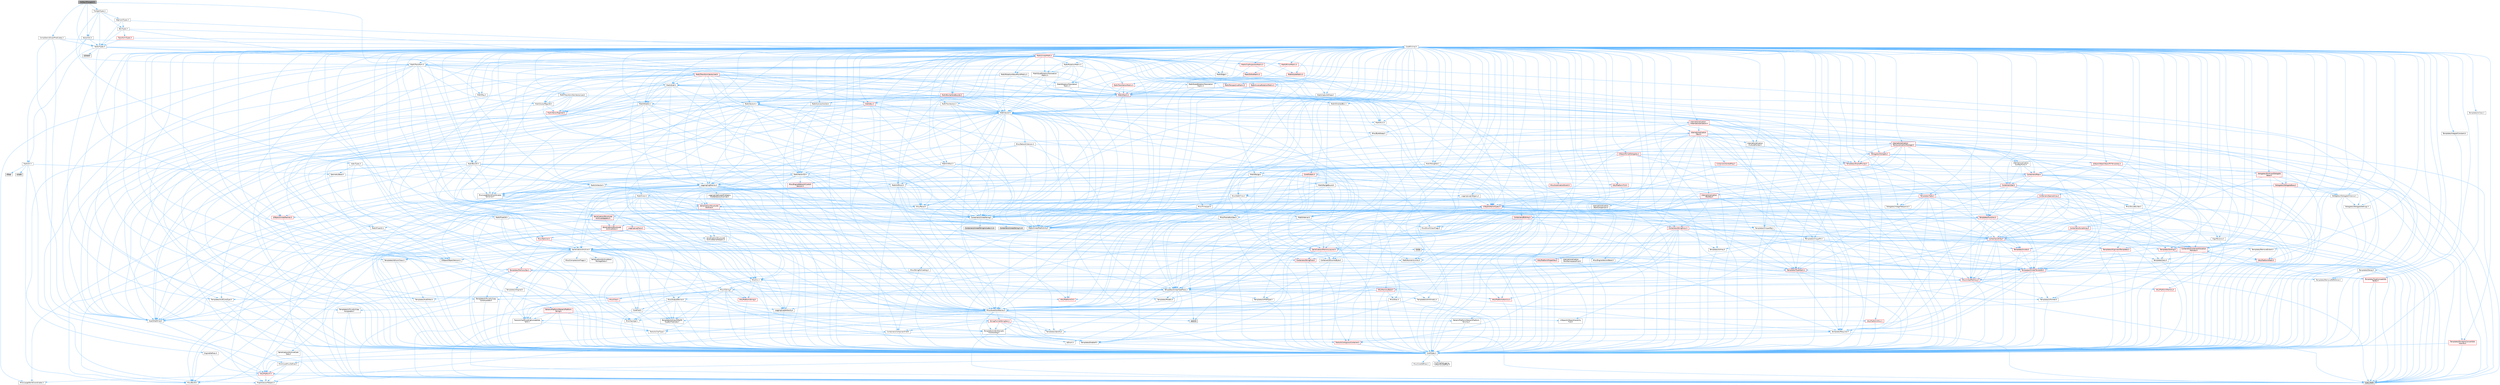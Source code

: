 digraph "IntrRay3Triangle3.h"
{
 // INTERACTIVE_SVG=YES
 // LATEX_PDF_SIZE
  bgcolor="transparent";
  edge [fontname=Helvetica,fontsize=10,labelfontname=Helvetica,labelfontsize=10];
  node [fontname=Helvetica,fontsize=10,shape=box,height=0.2,width=0.4];
  Node1 [id="Node000001",label="IntrRay3Triangle3.h",height=0.2,width=0.4,color="gray40", fillcolor="grey60", style="filled", fontcolor="black",tooltip=" "];
  Node1 -> Node2 [id="edge1_Node000001_Node000002",color="steelblue1",style="solid",tooltip=" "];
  Node2 [id="Node000002",label="VectorTypes.h",height=0.2,width=0.4,color="grey40", fillcolor="white", style="filled",URL="$d4/d5b/VectorTypes_8h.html",tooltip=" "];
  Node2 -> Node3 [id="edge2_Node000002_Node000003",color="steelblue1",style="solid",tooltip=" "];
  Node3 [id="Node000003",label="Math/Vector.h",height=0.2,width=0.4,color="grey40", fillcolor="white", style="filled",URL="$d6/dbe/Vector_8h.html",tooltip=" "];
  Node3 -> Node4 [id="edge3_Node000003_Node000004",color="steelblue1",style="solid",tooltip=" "];
  Node4 [id="Node000004",label="CoreTypes.h",height=0.2,width=0.4,color="grey40", fillcolor="white", style="filled",URL="$dc/dec/CoreTypes_8h.html",tooltip=" "];
  Node4 -> Node5 [id="edge4_Node000004_Node000005",color="steelblue1",style="solid",tooltip=" "];
  Node5 [id="Node000005",label="HAL/Platform.h",height=0.2,width=0.4,color="red", fillcolor="#FFF0F0", style="filled",URL="$d9/dd0/Platform_8h.html",tooltip=" "];
  Node5 -> Node6 [id="edge5_Node000005_Node000006",color="steelblue1",style="solid",tooltip=" "];
  Node6 [id="Node000006",label="Misc/Build.h",height=0.2,width=0.4,color="grey40", fillcolor="white", style="filled",URL="$d3/dbb/Build_8h.html",tooltip=" "];
  Node5 -> Node7 [id="edge6_Node000005_Node000007",color="steelblue1",style="solid",tooltip=" "];
  Node7 [id="Node000007",label="Misc/LargeWorldCoordinates.h",height=0.2,width=0.4,color="grey40", fillcolor="white", style="filled",URL="$d2/dcb/LargeWorldCoordinates_8h.html",tooltip=" "];
  Node5 -> Node8 [id="edge7_Node000005_Node000008",color="steelblue1",style="solid",tooltip=" "];
  Node8 [id="Node000008",label="type_traits",height=0.2,width=0.4,color="grey60", fillcolor="#E0E0E0", style="filled",tooltip=" "];
  Node5 -> Node9 [id="edge8_Node000005_Node000009",color="steelblue1",style="solid",tooltip=" "];
  Node9 [id="Node000009",label="PreprocessorHelpers.h",height=0.2,width=0.4,color="grey40", fillcolor="white", style="filled",URL="$db/ddb/PreprocessorHelpers_8h.html",tooltip=" "];
  Node4 -> Node15 [id="edge9_Node000004_Node000015",color="steelblue1",style="solid",tooltip=" "];
  Node15 [id="Node000015",label="ProfilingDebugging\l/UMemoryDefines.h",height=0.2,width=0.4,color="grey40", fillcolor="white", style="filled",URL="$d2/da2/UMemoryDefines_8h.html",tooltip=" "];
  Node4 -> Node16 [id="edge10_Node000004_Node000016",color="steelblue1",style="solid",tooltip=" "];
  Node16 [id="Node000016",label="Misc/CoreMiscDefines.h",height=0.2,width=0.4,color="grey40", fillcolor="white", style="filled",URL="$da/d38/CoreMiscDefines_8h.html",tooltip=" "];
  Node16 -> Node5 [id="edge11_Node000016_Node000005",color="steelblue1",style="solid",tooltip=" "];
  Node16 -> Node9 [id="edge12_Node000016_Node000009",color="steelblue1",style="solid",tooltip=" "];
  Node4 -> Node17 [id="edge13_Node000004_Node000017",color="steelblue1",style="solid",tooltip=" "];
  Node17 [id="Node000017",label="Misc/CoreDefines.h",height=0.2,width=0.4,color="grey40", fillcolor="white", style="filled",URL="$d3/dd2/CoreDefines_8h.html",tooltip=" "];
  Node3 -> Node18 [id="edge14_Node000003_Node000018",color="steelblue1",style="solid",tooltip=" "];
  Node18 [id="Node000018",label="Misc/AssertionMacros.h",height=0.2,width=0.4,color="grey40", fillcolor="white", style="filled",URL="$d0/dfa/AssertionMacros_8h.html",tooltip=" "];
  Node18 -> Node4 [id="edge15_Node000018_Node000004",color="steelblue1",style="solid",tooltip=" "];
  Node18 -> Node5 [id="edge16_Node000018_Node000005",color="steelblue1",style="solid",tooltip=" "];
  Node18 -> Node19 [id="edge17_Node000018_Node000019",color="steelblue1",style="solid",tooltip=" "];
  Node19 [id="Node000019",label="HAL/PlatformMisc.h",height=0.2,width=0.4,color="red", fillcolor="#FFF0F0", style="filled",URL="$d0/df5/PlatformMisc_8h.html",tooltip=" "];
  Node19 -> Node4 [id="edge18_Node000019_Node000004",color="steelblue1",style="solid",tooltip=" "];
  Node18 -> Node9 [id="edge19_Node000018_Node000009",color="steelblue1",style="solid",tooltip=" "];
  Node18 -> Node55 [id="edge20_Node000018_Node000055",color="steelblue1",style="solid",tooltip=" "];
  Node55 [id="Node000055",label="Templates/EnableIf.h",height=0.2,width=0.4,color="grey40", fillcolor="white", style="filled",URL="$d7/d60/EnableIf_8h.html",tooltip=" "];
  Node55 -> Node4 [id="edge21_Node000055_Node000004",color="steelblue1",style="solid",tooltip=" "];
  Node18 -> Node56 [id="edge22_Node000018_Node000056",color="steelblue1",style="solid",tooltip=" "];
  Node56 [id="Node000056",label="Templates/IsArrayOrRefOf\lTypeByPredicate.h",height=0.2,width=0.4,color="grey40", fillcolor="white", style="filled",URL="$d6/da1/IsArrayOrRefOfTypeByPredicate_8h.html",tooltip=" "];
  Node56 -> Node4 [id="edge23_Node000056_Node000004",color="steelblue1",style="solid",tooltip=" "];
  Node18 -> Node57 [id="edge24_Node000018_Node000057",color="steelblue1",style="solid",tooltip=" "];
  Node57 [id="Node000057",label="Templates/IsValidVariadic\lFunctionArg.h",height=0.2,width=0.4,color="grey40", fillcolor="white", style="filled",URL="$d0/dc8/IsValidVariadicFunctionArg_8h.html",tooltip=" "];
  Node57 -> Node4 [id="edge25_Node000057_Node000004",color="steelblue1",style="solid",tooltip=" "];
  Node57 -> Node58 [id="edge26_Node000057_Node000058",color="steelblue1",style="solid",tooltip=" "];
  Node58 [id="Node000058",label="IsEnum.h",height=0.2,width=0.4,color="grey40", fillcolor="white", style="filled",URL="$d4/de5/IsEnum_8h.html",tooltip=" "];
  Node57 -> Node8 [id="edge27_Node000057_Node000008",color="steelblue1",style="solid",tooltip=" "];
  Node18 -> Node59 [id="edge28_Node000018_Node000059",color="steelblue1",style="solid",tooltip=" "];
  Node59 [id="Node000059",label="Traits/IsCharEncodingCompatible\lWith.h",height=0.2,width=0.4,color="grey40", fillcolor="white", style="filled",URL="$df/dd1/IsCharEncodingCompatibleWith_8h.html",tooltip=" "];
  Node59 -> Node8 [id="edge29_Node000059_Node000008",color="steelblue1",style="solid",tooltip=" "];
  Node59 -> Node60 [id="edge30_Node000059_Node000060",color="steelblue1",style="solid",tooltip=" "];
  Node60 [id="Node000060",label="Traits/IsCharType.h",height=0.2,width=0.4,color="grey40", fillcolor="white", style="filled",URL="$db/d51/IsCharType_8h.html",tooltip=" "];
  Node60 -> Node4 [id="edge31_Node000060_Node000004",color="steelblue1",style="solid",tooltip=" "];
  Node18 -> Node61 [id="edge32_Node000018_Node000061",color="steelblue1",style="solid",tooltip=" "];
  Node61 [id="Node000061",label="Misc/VarArgs.h",height=0.2,width=0.4,color="grey40", fillcolor="white", style="filled",URL="$d5/d6f/VarArgs_8h.html",tooltip=" "];
  Node61 -> Node4 [id="edge33_Node000061_Node000004",color="steelblue1",style="solid",tooltip=" "];
  Node18 -> Node62 [id="edge34_Node000018_Node000062",color="steelblue1",style="solid",tooltip=" "];
  Node62 [id="Node000062",label="String/FormatStringSan.h",height=0.2,width=0.4,color="red", fillcolor="#FFF0F0", style="filled",URL="$d3/d8b/FormatStringSan_8h.html",tooltip=" "];
  Node62 -> Node8 [id="edge35_Node000062_Node000008",color="steelblue1",style="solid",tooltip=" "];
  Node62 -> Node4 [id="edge36_Node000062_Node000004",color="steelblue1",style="solid",tooltip=" "];
  Node62 -> Node63 [id="edge37_Node000062_Node000063",color="steelblue1",style="solid",tooltip=" "];
  Node63 [id="Node000063",label="Templates/Requires.h",height=0.2,width=0.4,color="grey40", fillcolor="white", style="filled",URL="$dc/d96/Requires_8h.html",tooltip=" "];
  Node63 -> Node55 [id="edge38_Node000063_Node000055",color="steelblue1",style="solid",tooltip=" "];
  Node63 -> Node8 [id="edge39_Node000063_Node000008",color="steelblue1",style="solid",tooltip=" "];
  Node62 -> Node64 [id="edge40_Node000062_Node000064",color="steelblue1",style="solid",tooltip=" "];
  Node64 [id="Node000064",label="Templates/Identity.h",height=0.2,width=0.4,color="grey40", fillcolor="white", style="filled",URL="$d0/dd5/Identity_8h.html",tooltip=" "];
  Node62 -> Node57 [id="edge41_Node000062_Node000057",color="steelblue1",style="solid",tooltip=" "];
  Node62 -> Node60 [id="edge42_Node000062_Node000060",color="steelblue1",style="solid",tooltip=" "];
  Node62 -> Node27 [id="edge43_Node000062_Node000027",color="steelblue1",style="solid",tooltip=" "];
  Node27 [id="Node000027",label="Containers/ContainersFwd.h",height=0.2,width=0.4,color="grey40", fillcolor="white", style="filled",URL="$d4/d0a/ContainersFwd_8h.html",tooltip=" "];
  Node27 -> Node5 [id="edge44_Node000027_Node000005",color="steelblue1",style="solid",tooltip=" "];
  Node27 -> Node4 [id="edge45_Node000027_Node000004",color="steelblue1",style="solid",tooltip=" "];
  Node27 -> Node24 [id="edge46_Node000027_Node000024",color="steelblue1",style="solid",tooltip=" "];
  Node24 [id="Node000024",label="Traits/IsContiguousContainer.h",height=0.2,width=0.4,color="red", fillcolor="#FFF0F0", style="filled",URL="$d5/d3c/IsContiguousContainer_8h.html",tooltip=" "];
  Node24 -> Node4 [id="edge47_Node000024_Node000004",color="steelblue1",style="solid",tooltip=" "];
  Node18 -> Node68 [id="edge48_Node000018_Node000068",color="steelblue1",style="solid",tooltip=" "];
  Node68 [id="Node000068",label="atomic",height=0.2,width=0.4,color="grey60", fillcolor="#E0E0E0", style="filled",tooltip=" "];
  Node3 -> Node28 [id="edge49_Node000003_Node000028",color="steelblue1",style="solid",tooltip=" "];
  Node28 [id="Node000028",label="Math/MathFwd.h",height=0.2,width=0.4,color="grey40", fillcolor="white", style="filled",URL="$d2/d10/MathFwd_8h.html",tooltip=" "];
  Node28 -> Node5 [id="edge50_Node000028_Node000005",color="steelblue1",style="solid",tooltip=" "];
  Node3 -> Node41 [id="edge51_Node000003_Node000041",color="steelblue1",style="solid",tooltip=" "];
  Node41 [id="Node000041",label="Math/NumericLimits.h",height=0.2,width=0.4,color="grey40", fillcolor="white", style="filled",URL="$df/d1b/NumericLimits_8h.html",tooltip=" "];
  Node41 -> Node4 [id="edge52_Node000041_Node000004",color="steelblue1",style="solid",tooltip=" "];
  Node3 -> Node69 [id="edge53_Node000003_Node000069",color="steelblue1",style="solid",tooltip=" "];
  Node69 [id="Node000069",label="Misc/Crc.h",height=0.2,width=0.4,color="grey40", fillcolor="white", style="filled",URL="$d4/dd2/Crc_8h.html",tooltip=" "];
  Node69 -> Node4 [id="edge54_Node000069_Node000004",color="steelblue1",style="solid",tooltip=" "];
  Node69 -> Node70 [id="edge55_Node000069_Node000070",color="steelblue1",style="solid",tooltip=" "];
  Node70 [id="Node000070",label="HAL/PlatformString.h",height=0.2,width=0.4,color="red", fillcolor="#FFF0F0", style="filled",URL="$db/db5/PlatformString_8h.html",tooltip=" "];
  Node70 -> Node4 [id="edge56_Node000070_Node000004",color="steelblue1",style="solid",tooltip=" "];
  Node69 -> Node18 [id="edge57_Node000069_Node000018",color="steelblue1",style="solid",tooltip=" "];
  Node69 -> Node72 [id="edge58_Node000069_Node000072",color="steelblue1",style="solid",tooltip=" "];
  Node72 [id="Node000072",label="Misc/CString.h",height=0.2,width=0.4,color="grey40", fillcolor="white", style="filled",URL="$d2/d49/CString_8h.html",tooltip=" "];
  Node72 -> Node4 [id="edge59_Node000072_Node000004",color="steelblue1",style="solid",tooltip=" "];
  Node72 -> Node31 [id="edge60_Node000072_Node000031",color="steelblue1",style="solid",tooltip=" "];
  Node31 [id="Node000031",label="HAL/PlatformCrt.h",height=0.2,width=0.4,color="red", fillcolor="#FFF0F0", style="filled",URL="$d8/d75/PlatformCrt_8h.html",tooltip=" "];
  Node72 -> Node70 [id="edge61_Node000072_Node000070",color="steelblue1",style="solid",tooltip=" "];
  Node72 -> Node18 [id="edge62_Node000072_Node000018",color="steelblue1",style="solid",tooltip=" "];
  Node72 -> Node73 [id="edge63_Node000072_Node000073",color="steelblue1",style="solid",tooltip=" "];
  Node73 [id="Node000073",label="Misc/Char.h",height=0.2,width=0.4,color="red", fillcolor="#FFF0F0", style="filled",URL="$d0/d58/Char_8h.html",tooltip=" "];
  Node73 -> Node4 [id="edge64_Node000073_Node000004",color="steelblue1",style="solid",tooltip=" "];
  Node73 -> Node8 [id="edge65_Node000073_Node000008",color="steelblue1",style="solid",tooltip=" "];
  Node72 -> Node61 [id="edge66_Node000072_Node000061",color="steelblue1",style="solid",tooltip=" "];
  Node72 -> Node56 [id="edge67_Node000072_Node000056",color="steelblue1",style="solid",tooltip=" "];
  Node72 -> Node57 [id="edge68_Node000072_Node000057",color="steelblue1",style="solid",tooltip=" "];
  Node72 -> Node59 [id="edge69_Node000072_Node000059",color="steelblue1",style="solid",tooltip=" "];
  Node69 -> Node73 [id="edge70_Node000069_Node000073",color="steelblue1",style="solid",tooltip=" "];
  Node69 -> Node77 [id="edge71_Node000069_Node000077",color="steelblue1",style="solid",tooltip=" "];
  Node77 [id="Node000077",label="Templates/UnrealTypeTraits.h",height=0.2,width=0.4,color="grey40", fillcolor="white", style="filled",URL="$d2/d2d/UnrealTypeTraits_8h.html",tooltip=" "];
  Node77 -> Node4 [id="edge72_Node000077_Node000004",color="steelblue1",style="solid",tooltip=" "];
  Node77 -> Node78 [id="edge73_Node000077_Node000078",color="steelblue1",style="solid",tooltip=" "];
  Node78 [id="Node000078",label="Templates/IsPointer.h",height=0.2,width=0.4,color="grey40", fillcolor="white", style="filled",URL="$d7/d05/IsPointer_8h.html",tooltip=" "];
  Node78 -> Node4 [id="edge74_Node000078_Node000004",color="steelblue1",style="solid",tooltip=" "];
  Node77 -> Node18 [id="edge75_Node000077_Node000018",color="steelblue1",style="solid",tooltip=" "];
  Node77 -> Node79 [id="edge76_Node000077_Node000079",color="steelblue1",style="solid",tooltip=" "];
  Node79 [id="Node000079",label="Templates/AndOrNot.h",height=0.2,width=0.4,color="grey40", fillcolor="white", style="filled",URL="$db/d0a/AndOrNot_8h.html",tooltip=" "];
  Node79 -> Node4 [id="edge77_Node000079_Node000004",color="steelblue1",style="solid",tooltip=" "];
  Node77 -> Node55 [id="edge78_Node000077_Node000055",color="steelblue1",style="solid",tooltip=" "];
  Node77 -> Node80 [id="edge79_Node000077_Node000080",color="steelblue1",style="solid",tooltip=" "];
  Node80 [id="Node000080",label="Templates/IsArithmetic.h",height=0.2,width=0.4,color="grey40", fillcolor="white", style="filled",URL="$d2/d5d/IsArithmetic_8h.html",tooltip=" "];
  Node80 -> Node4 [id="edge80_Node000080_Node000004",color="steelblue1",style="solid",tooltip=" "];
  Node77 -> Node58 [id="edge81_Node000077_Node000058",color="steelblue1",style="solid",tooltip=" "];
  Node77 -> Node81 [id="edge82_Node000077_Node000081",color="steelblue1",style="solid",tooltip=" "];
  Node81 [id="Node000081",label="Templates/Models.h",height=0.2,width=0.4,color="grey40", fillcolor="white", style="filled",URL="$d3/d0c/Models_8h.html",tooltip=" "];
  Node81 -> Node64 [id="edge83_Node000081_Node000064",color="steelblue1",style="solid",tooltip=" "];
  Node77 -> Node82 [id="edge84_Node000077_Node000082",color="steelblue1",style="solid",tooltip=" "];
  Node82 [id="Node000082",label="Templates/IsPODType.h",height=0.2,width=0.4,color="grey40", fillcolor="white", style="filled",URL="$d7/db1/IsPODType_8h.html",tooltip=" "];
  Node82 -> Node4 [id="edge85_Node000082_Node000004",color="steelblue1",style="solid",tooltip=" "];
  Node77 -> Node83 [id="edge86_Node000077_Node000083",color="steelblue1",style="solid",tooltip=" "];
  Node83 [id="Node000083",label="Templates/IsUECoreType.h",height=0.2,width=0.4,color="grey40", fillcolor="white", style="filled",URL="$d1/db8/IsUECoreType_8h.html",tooltip=" "];
  Node83 -> Node4 [id="edge87_Node000083_Node000004",color="steelblue1",style="solid",tooltip=" "];
  Node83 -> Node8 [id="edge88_Node000083_Node000008",color="steelblue1",style="solid",tooltip=" "];
  Node77 -> Node84 [id="edge89_Node000077_Node000084",color="steelblue1",style="solid",tooltip=" "];
  Node84 [id="Node000084",label="Templates/IsTriviallyCopy\lConstructible.h",height=0.2,width=0.4,color="grey40", fillcolor="white", style="filled",URL="$d3/d78/IsTriviallyCopyConstructible_8h.html",tooltip=" "];
  Node84 -> Node4 [id="edge90_Node000084_Node000004",color="steelblue1",style="solid",tooltip=" "];
  Node84 -> Node8 [id="edge91_Node000084_Node000008",color="steelblue1",style="solid",tooltip=" "];
  Node69 -> Node60 [id="edge92_Node000069_Node000060",color="steelblue1",style="solid",tooltip=" "];
  Node3 -> Node85 [id="edge93_Node000003_Node000085",color="steelblue1",style="solid",tooltip=" "];
  Node85 [id="Node000085",label="Math/UnrealMathUtility.h",height=0.2,width=0.4,color="grey40", fillcolor="white", style="filled",URL="$db/db8/UnrealMathUtility_8h.html",tooltip=" "];
  Node85 -> Node4 [id="edge94_Node000085_Node000004",color="steelblue1",style="solid",tooltip=" "];
  Node85 -> Node18 [id="edge95_Node000085_Node000018",color="steelblue1",style="solid",tooltip=" "];
  Node85 -> Node86 [id="edge96_Node000085_Node000086",color="steelblue1",style="solid",tooltip=" "];
  Node86 [id="Node000086",label="HAL/PlatformMath.h",height=0.2,width=0.4,color="red", fillcolor="#FFF0F0", style="filled",URL="$dc/d53/PlatformMath_8h.html",tooltip=" "];
  Node86 -> Node4 [id="edge97_Node000086_Node000004",color="steelblue1",style="solid",tooltip=" "];
  Node85 -> Node28 [id="edge98_Node000085_Node000028",color="steelblue1",style="solid",tooltip=" "];
  Node85 -> Node64 [id="edge99_Node000085_Node000064",color="steelblue1",style="solid",tooltip=" "];
  Node85 -> Node63 [id="edge100_Node000085_Node000063",color="steelblue1",style="solid",tooltip=" "];
  Node3 -> Node97 [id="edge101_Node000003_Node000097",color="steelblue1",style="solid",tooltip=" "];
  Node97 [id="Node000097",label="Containers/UnrealString.h",height=0.2,width=0.4,color="grey40", fillcolor="white", style="filled",URL="$d5/dba/UnrealString_8h.html",tooltip=" "];
  Node97 -> Node98 [id="edge102_Node000097_Node000098",color="steelblue1",style="solid",tooltip=" "];
  Node98 [id="Node000098",label="Containers/UnrealStringIncludes.h.inl",height=0.2,width=0.4,color="grey60", fillcolor="#E0E0E0", style="filled",tooltip=" "];
  Node97 -> Node99 [id="edge103_Node000097_Node000099",color="steelblue1",style="solid",tooltip=" "];
  Node99 [id="Node000099",label="Containers/UnrealString.h.inl",height=0.2,width=0.4,color="grey60", fillcolor="#E0E0E0", style="filled",tooltip=" "];
  Node97 -> Node100 [id="edge104_Node000097_Node000100",color="steelblue1",style="solid",tooltip=" "];
  Node100 [id="Node000100",label="Misc/StringFormatArg.h",height=0.2,width=0.4,color="grey40", fillcolor="white", style="filled",URL="$d2/d16/StringFormatArg_8h.html",tooltip=" "];
  Node100 -> Node27 [id="edge105_Node000100_Node000027",color="steelblue1",style="solid",tooltip=" "];
  Node3 -> Node101 [id="edge106_Node000003_Node000101",color="steelblue1",style="solid",tooltip=" "];
  Node101 [id="Node000101",label="Misc/Parse.h",height=0.2,width=0.4,color="grey40", fillcolor="white", style="filled",URL="$dc/d71/Parse_8h.html",tooltip=" "];
  Node101 -> Node21 [id="edge107_Node000101_Node000021",color="steelblue1",style="solid",tooltip=" "];
  Node21 [id="Node000021",label="Containers/StringFwd.h",height=0.2,width=0.4,color="red", fillcolor="#FFF0F0", style="filled",URL="$df/d37/StringFwd_8h.html",tooltip=" "];
  Node21 -> Node4 [id="edge108_Node000021_Node000004",color="steelblue1",style="solid",tooltip=" "];
  Node21 -> Node24 [id="edge109_Node000021_Node000024",color="steelblue1",style="solid",tooltip=" "];
  Node101 -> Node97 [id="edge110_Node000101_Node000097",color="steelblue1",style="solid",tooltip=" "];
  Node101 -> Node4 [id="edge111_Node000101_Node000004",color="steelblue1",style="solid",tooltip=" "];
  Node101 -> Node31 [id="edge112_Node000101_Node000031",color="steelblue1",style="solid",tooltip=" "];
  Node101 -> Node6 [id="edge113_Node000101_Node000006",color="steelblue1",style="solid",tooltip=" "];
  Node101 -> Node43 [id="edge114_Node000101_Node000043",color="steelblue1",style="solid",tooltip=" "];
  Node43 [id="Node000043",label="Misc/EnumClassFlags.h",height=0.2,width=0.4,color="grey40", fillcolor="white", style="filled",URL="$d8/de7/EnumClassFlags_8h.html",tooltip=" "];
  Node101 -> Node102 [id="edge115_Node000101_Node000102",color="steelblue1",style="solid",tooltip=" "];
  Node102 [id="Node000102",label="Templates/Function.h",height=0.2,width=0.4,color="red", fillcolor="#FFF0F0", style="filled",URL="$df/df5/Function_8h.html",tooltip=" "];
  Node102 -> Node4 [id="edge116_Node000102_Node000004",color="steelblue1",style="solid",tooltip=" "];
  Node102 -> Node18 [id="edge117_Node000102_Node000018",color="steelblue1",style="solid",tooltip=" "];
  Node102 -> Node105 [id="edge118_Node000102_Node000105",color="steelblue1",style="solid",tooltip=" "];
  Node105 [id="Node000105",label="HAL/UnrealMemory.h",height=0.2,width=0.4,color="red", fillcolor="#FFF0F0", style="filled",URL="$d9/d96/UnrealMemory_8h.html",tooltip=" "];
  Node105 -> Node4 [id="edge119_Node000105_Node000004",color="steelblue1",style="solid",tooltip=" "];
  Node105 -> Node107 [id="edge120_Node000105_Node000107",color="steelblue1",style="solid",tooltip=" "];
  Node107 [id="Node000107",label="HAL/MemoryBase.h",height=0.2,width=0.4,color="red", fillcolor="#FFF0F0", style="filled",URL="$d6/d9f/MemoryBase_8h.html",tooltip=" "];
  Node107 -> Node4 [id="edge121_Node000107_Node000004",color="steelblue1",style="solid",tooltip=" "];
  Node107 -> Node48 [id="edge122_Node000107_Node000048",color="steelblue1",style="solid",tooltip=" "];
  Node48 [id="Node000048",label="HAL/PlatformAtomics.h",height=0.2,width=0.4,color="red", fillcolor="#FFF0F0", style="filled",URL="$d3/d36/PlatformAtomics_8h.html",tooltip=" "];
  Node48 -> Node4 [id="edge123_Node000048_Node000004",color="steelblue1",style="solid",tooltip=" "];
  Node107 -> Node31 [id="edge124_Node000107_Node000031",color="steelblue1",style="solid",tooltip=" "];
  Node107 -> Node108 [id="edge125_Node000107_Node000108",color="steelblue1",style="solid",tooltip=" "];
  Node108 [id="Node000108",label="Misc/Exec.h",height=0.2,width=0.4,color="grey40", fillcolor="white", style="filled",URL="$de/ddb/Exec_8h.html",tooltip=" "];
  Node108 -> Node4 [id="edge126_Node000108_Node000004",color="steelblue1",style="solid",tooltip=" "];
  Node108 -> Node18 [id="edge127_Node000108_Node000018",color="steelblue1",style="solid",tooltip=" "];
  Node107 -> Node109 [id="edge128_Node000107_Node000109",color="steelblue1",style="solid",tooltip=" "];
  Node109 [id="Node000109",label="Misc/OutputDevice.h",height=0.2,width=0.4,color="grey40", fillcolor="white", style="filled",URL="$d7/d32/OutputDevice_8h.html",tooltip=" "];
  Node109 -> Node26 [id="edge129_Node000109_Node000026",color="steelblue1",style="solid",tooltip=" "];
  Node26 [id="Node000026",label="CoreFwd.h",height=0.2,width=0.4,color="grey40", fillcolor="white", style="filled",URL="$d1/d1e/CoreFwd_8h.html",tooltip=" "];
  Node26 -> Node4 [id="edge130_Node000026_Node000004",color="steelblue1",style="solid",tooltip=" "];
  Node26 -> Node27 [id="edge131_Node000026_Node000027",color="steelblue1",style="solid",tooltip=" "];
  Node26 -> Node28 [id="edge132_Node000026_Node000028",color="steelblue1",style="solid",tooltip=" "];
  Node26 -> Node29 [id="edge133_Node000026_Node000029",color="steelblue1",style="solid",tooltip=" "];
  Node29 [id="Node000029",label="UObject/UObjectHierarchy\lFwd.h",height=0.2,width=0.4,color="grey40", fillcolor="white", style="filled",URL="$d3/d13/UObjectHierarchyFwd_8h.html",tooltip=" "];
  Node109 -> Node4 [id="edge134_Node000109_Node000004",color="steelblue1",style="solid",tooltip=" "];
  Node109 -> Node110 [id="edge135_Node000109_Node000110",color="steelblue1",style="solid",tooltip=" "];
  Node110 [id="Node000110",label="Logging/LogVerbosity.h",height=0.2,width=0.4,color="grey40", fillcolor="white", style="filled",URL="$d2/d8f/LogVerbosity_8h.html",tooltip=" "];
  Node110 -> Node4 [id="edge136_Node000110_Node000004",color="steelblue1",style="solid",tooltip=" "];
  Node109 -> Node61 [id="edge137_Node000109_Node000061",color="steelblue1",style="solid",tooltip=" "];
  Node109 -> Node56 [id="edge138_Node000109_Node000056",color="steelblue1",style="solid",tooltip=" "];
  Node109 -> Node57 [id="edge139_Node000109_Node000057",color="steelblue1",style="solid",tooltip=" "];
  Node109 -> Node59 [id="edge140_Node000109_Node000059",color="steelblue1",style="solid",tooltip=" "];
  Node105 -> Node116 [id="edge141_Node000105_Node000116",color="steelblue1",style="solid",tooltip=" "];
  Node116 [id="Node000116",label="HAL/PlatformMemory.h",height=0.2,width=0.4,color="red", fillcolor="#FFF0F0", style="filled",URL="$de/d68/PlatformMemory_8h.html",tooltip=" "];
  Node116 -> Node4 [id="edge142_Node000116_Node000004",color="steelblue1",style="solid",tooltip=" "];
  Node105 -> Node78 [id="edge143_Node000105_Node000078",color="steelblue1",style="solid",tooltip=" "];
  Node102 -> Node77 [id="edge144_Node000102_Node000077",color="steelblue1",style="solid",tooltip=" "];
  Node102 -> Node120 [id="edge145_Node000102_Node000120",color="steelblue1",style="solid",tooltip=" "];
  Node120 [id="Node000120",label="Templates/Invoke.h",height=0.2,width=0.4,color="red", fillcolor="#FFF0F0", style="filled",URL="$d7/deb/Invoke_8h.html",tooltip=" "];
  Node120 -> Node4 [id="edge146_Node000120_Node000004",color="steelblue1",style="solid",tooltip=" "];
  Node120 -> Node122 [id="edge147_Node000120_Node000122",color="steelblue1",style="solid",tooltip=" "];
  Node122 [id="Node000122",label="Templates/UnrealTemplate.h",height=0.2,width=0.4,color="red", fillcolor="#FFF0F0", style="filled",URL="$d4/d24/UnrealTemplate_8h.html",tooltip=" "];
  Node122 -> Node4 [id="edge148_Node000122_Node000004",color="steelblue1",style="solid",tooltip=" "];
  Node122 -> Node78 [id="edge149_Node000122_Node000078",color="steelblue1",style="solid",tooltip=" "];
  Node122 -> Node105 [id="edge150_Node000122_Node000105",color="steelblue1",style="solid",tooltip=" "];
  Node122 -> Node77 [id="edge151_Node000122_Node000077",color="steelblue1",style="solid",tooltip=" "];
  Node122 -> Node89 [id="edge152_Node000122_Node000089",color="steelblue1",style="solid",tooltip=" "];
  Node89 [id="Node000089",label="Templates/RemoveReference.h",height=0.2,width=0.4,color="grey40", fillcolor="white", style="filled",URL="$da/dbe/RemoveReference_8h.html",tooltip=" "];
  Node89 -> Node4 [id="edge153_Node000089_Node000004",color="steelblue1",style="solid",tooltip=" "];
  Node122 -> Node63 [id="edge154_Node000122_Node000063",color="steelblue1",style="solid",tooltip=" "];
  Node122 -> Node94 [id="edge155_Node000122_Node000094",color="steelblue1",style="solid",tooltip=" "];
  Node94 [id="Node000094",label="Templates/TypeCompatible\lBytes.h",height=0.2,width=0.4,color="red", fillcolor="#FFF0F0", style="filled",URL="$df/d0a/TypeCompatibleBytes_8h.html",tooltip=" "];
  Node94 -> Node4 [id="edge156_Node000094_Node000004",color="steelblue1",style="solid",tooltip=" "];
  Node94 -> Node8 [id="edge157_Node000094_Node000008",color="steelblue1",style="solid",tooltip=" "];
  Node122 -> Node64 [id="edge158_Node000122_Node000064",color="steelblue1",style="solid",tooltip=" "];
  Node122 -> Node24 [id="edge159_Node000122_Node000024",color="steelblue1",style="solid",tooltip=" "];
  Node122 -> Node8 [id="edge160_Node000122_Node000008",color="steelblue1",style="solid",tooltip=" "];
  Node120 -> Node8 [id="edge161_Node000120_Node000008",color="steelblue1",style="solid",tooltip=" "];
  Node102 -> Node122 [id="edge162_Node000102_Node000122",color="steelblue1",style="solid",tooltip=" "];
  Node102 -> Node63 [id="edge163_Node000102_Node000063",color="steelblue1",style="solid",tooltip=" "];
  Node102 -> Node85 [id="edge164_Node000102_Node000085",color="steelblue1",style="solid",tooltip=" "];
  Node102 -> Node8 [id="edge165_Node000102_Node000008",color="steelblue1",style="solid",tooltip=" "];
  Node3 -> Node126 [id="edge166_Node000003_Node000126",color="steelblue1",style="solid",tooltip=" "];
  Node126 [id="Node000126",label="Misc/LargeWorldCoordinates\lSerializer.h",height=0.2,width=0.4,color="grey40", fillcolor="white", style="filled",URL="$d7/df9/LargeWorldCoordinatesSerializer_8h.html",tooltip=" "];
  Node126 -> Node127 [id="edge167_Node000126_Node000127",color="steelblue1",style="solid",tooltip=" "];
  Node127 [id="Node000127",label="UObject/NameTypes.h",height=0.2,width=0.4,color="red", fillcolor="#FFF0F0", style="filled",URL="$d6/d35/NameTypes_8h.html",tooltip=" "];
  Node127 -> Node4 [id="edge168_Node000127_Node000004",color="steelblue1",style="solid",tooltip=" "];
  Node127 -> Node18 [id="edge169_Node000127_Node000018",color="steelblue1",style="solid",tooltip=" "];
  Node127 -> Node105 [id="edge170_Node000127_Node000105",color="steelblue1",style="solid",tooltip=" "];
  Node127 -> Node77 [id="edge171_Node000127_Node000077",color="steelblue1",style="solid",tooltip=" "];
  Node127 -> Node122 [id="edge172_Node000127_Node000122",color="steelblue1",style="solid",tooltip=" "];
  Node127 -> Node97 [id="edge173_Node000127_Node000097",color="steelblue1",style="solid",tooltip=" "];
  Node127 -> Node131 [id="edge174_Node000127_Node000131",color="steelblue1",style="solid",tooltip=" "];
  Node131 [id="Node000131",label="Containers/StringConv.h",height=0.2,width=0.4,color="red", fillcolor="#FFF0F0", style="filled",URL="$d3/ddf/StringConv_8h.html",tooltip=" "];
  Node131 -> Node4 [id="edge175_Node000131_Node000004",color="steelblue1",style="solid",tooltip=" "];
  Node131 -> Node18 [id="edge176_Node000131_Node000018",color="steelblue1",style="solid",tooltip=" "];
  Node131 -> Node132 [id="edge177_Node000131_Node000132",color="steelblue1",style="solid",tooltip=" "];
  Node132 [id="Node000132",label="Containers/ContainerAllocation\lPolicies.h",height=0.2,width=0.4,color="red", fillcolor="#FFF0F0", style="filled",URL="$d7/dff/ContainerAllocationPolicies_8h.html",tooltip=" "];
  Node132 -> Node4 [id="edge178_Node000132_Node000004",color="steelblue1",style="solid",tooltip=" "];
  Node132 -> Node132 [id="edge179_Node000132_Node000132",color="steelblue1",style="solid",tooltip=" "];
  Node132 -> Node86 [id="edge180_Node000132_Node000086",color="steelblue1",style="solid",tooltip=" "];
  Node132 -> Node105 [id="edge181_Node000132_Node000105",color="steelblue1",style="solid",tooltip=" "];
  Node132 -> Node41 [id="edge182_Node000132_Node000041",color="steelblue1",style="solid",tooltip=" "];
  Node132 -> Node18 [id="edge183_Node000132_Node000018",color="steelblue1",style="solid",tooltip=" "];
  Node132 -> Node135 [id="edge184_Node000132_Node000135",color="steelblue1",style="solid",tooltip=" "];
  Node135 [id="Node000135",label="Templates/MemoryOps.h",height=0.2,width=0.4,color="red", fillcolor="#FFF0F0", style="filled",URL="$db/dea/MemoryOps_8h.html",tooltip=" "];
  Node135 -> Node4 [id="edge185_Node000135_Node000004",color="steelblue1",style="solid",tooltip=" "];
  Node135 -> Node105 [id="edge186_Node000135_Node000105",color="steelblue1",style="solid",tooltip=" "];
  Node135 -> Node115 [id="edge187_Node000135_Node000115",color="steelblue1",style="solid",tooltip=" "];
  Node115 [id="Node000115",label="Templates/IsTriviallyCopy\lAssignable.h",height=0.2,width=0.4,color="grey40", fillcolor="white", style="filled",URL="$d2/df2/IsTriviallyCopyAssignable_8h.html",tooltip=" "];
  Node115 -> Node4 [id="edge188_Node000115_Node000004",color="steelblue1",style="solid",tooltip=" "];
  Node115 -> Node8 [id="edge189_Node000115_Node000008",color="steelblue1",style="solid",tooltip=" "];
  Node135 -> Node84 [id="edge190_Node000135_Node000084",color="steelblue1",style="solid",tooltip=" "];
  Node135 -> Node63 [id="edge191_Node000135_Node000063",color="steelblue1",style="solid",tooltip=" "];
  Node135 -> Node77 [id="edge192_Node000135_Node000077",color="steelblue1",style="solid",tooltip=" "];
  Node135 -> Node8 [id="edge193_Node000135_Node000008",color="steelblue1",style="solid",tooltip=" "];
  Node132 -> Node94 [id="edge194_Node000132_Node000094",color="steelblue1",style="solid",tooltip=" "];
  Node132 -> Node8 [id="edge195_Node000132_Node000008",color="steelblue1",style="solid",tooltip=" "];
  Node131 -> Node136 [id="edge196_Node000131_Node000136",color="steelblue1",style="solid",tooltip=" "];
  Node136 [id="Node000136",label="Containers/Array.h",height=0.2,width=0.4,color="red", fillcolor="#FFF0F0", style="filled",URL="$df/dd0/Array_8h.html",tooltip=" "];
  Node136 -> Node4 [id="edge197_Node000136_Node000004",color="steelblue1",style="solid",tooltip=" "];
  Node136 -> Node18 [id="edge198_Node000136_Node000018",color="steelblue1",style="solid",tooltip=" "];
  Node136 -> Node105 [id="edge199_Node000136_Node000105",color="steelblue1",style="solid",tooltip=" "];
  Node136 -> Node77 [id="edge200_Node000136_Node000077",color="steelblue1",style="solid",tooltip=" "];
  Node136 -> Node122 [id="edge201_Node000136_Node000122",color="steelblue1",style="solid",tooltip=" "];
  Node136 -> Node132 [id="edge202_Node000136_Node000132",color="steelblue1",style="solid",tooltip=" "];
  Node136 -> Node141 [id="edge203_Node000136_Node000141",color="steelblue1",style="solid",tooltip=" "];
  Node141 [id="Node000141",label="Serialization/Archive.h",height=0.2,width=0.4,color="grey40", fillcolor="white", style="filled",URL="$d7/d3b/Archive_8h.html",tooltip=" "];
  Node141 -> Node26 [id="edge204_Node000141_Node000026",color="steelblue1",style="solid",tooltip=" "];
  Node141 -> Node4 [id="edge205_Node000141_Node000004",color="steelblue1",style="solid",tooltip=" "];
  Node141 -> Node142 [id="edge206_Node000141_Node000142",color="steelblue1",style="solid",tooltip=" "];
  Node142 [id="Node000142",label="HAL/PlatformProperties.h",height=0.2,width=0.4,color="red", fillcolor="#FFF0F0", style="filled",URL="$d9/db0/PlatformProperties_8h.html",tooltip=" "];
  Node142 -> Node4 [id="edge207_Node000142_Node000004",color="steelblue1",style="solid",tooltip=" "];
  Node141 -> Node145 [id="edge208_Node000141_Node000145",color="steelblue1",style="solid",tooltip=" "];
  Node145 [id="Node000145",label="Internationalization\l/TextNamespaceFwd.h",height=0.2,width=0.4,color="grey40", fillcolor="white", style="filled",URL="$d8/d97/TextNamespaceFwd_8h.html",tooltip=" "];
  Node145 -> Node4 [id="edge209_Node000145_Node000004",color="steelblue1",style="solid",tooltip=" "];
  Node141 -> Node28 [id="edge210_Node000141_Node000028",color="steelblue1",style="solid",tooltip=" "];
  Node141 -> Node18 [id="edge211_Node000141_Node000018",color="steelblue1",style="solid",tooltip=" "];
  Node141 -> Node6 [id="edge212_Node000141_Node000006",color="steelblue1",style="solid",tooltip=" "];
  Node141 -> Node42 [id="edge213_Node000141_Node000042",color="steelblue1",style="solid",tooltip=" "];
  Node42 [id="Node000042",label="Misc/CompressionFlags.h",height=0.2,width=0.4,color="grey40", fillcolor="white", style="filled",URL="$d9/d76/CompressionFlags_8h.html",tooltip=" "];
  Node141 -> Node146 [id="edge214_Node000141_Node000146",color="steelblue1",style="solid",tooltip=" "];
  Node146 [id="Node000146",label="Misc/EngineVersionBase.h",height=0.2,width=0.4,color="grey40", fillcolor="white", style="filled",URL="$d5/d2b/EngineVersionBase_8h.html",tooltip=" "];
  Node146 -> Node4 [id="edge215_Node000146_Node000004",color="steelblue1",style="solid",tooltip=" "];
  Node141 -> Node61 [id="edge216_Node000141_Node000061",color="steelblue1",style="solid",tooltip=" "];
  Node141 -> Node147 [id="edge217_Node000141_Node000147",color="steelblue1",style="solid",tooltip=" "];
  Node147 [id="Node000147",label="Serialization/ArchiveCook\lData.h",height=0.2,width=0.4,color="grey40", fillcolor="white", style="filled",URL="$dc/db6/ArchiveCookData_8h.html",tooltip=" "];
  Node147 -> Node5 [id="edge218_Node000147_Node000005",color="steelblue1",style="solid",tooltip=" "];
  Node141 -> Node148 [id="edge219_Node000141_Node000148",color="steelblue1",style="solid",tooltip=" "];
  Node148 [id="Node000148",label="Serialization/ArchiveSave\lPackageData.h",height=0.2,width=0.4,color="grey40", fillcolor="white", style="filled",URL="$d1/d37/ArchiveSavePackageData_8h.html",tooltip=" "];
  Node141 -> Node55 [id="edge220_Node000141_Node000055",color="steelblue1",style="solid",tooltip=" "];
  Node141 -> Node56 [id="edge221_Node000141_Node000056",color="steelblue1",style="solid",tooltip=" "];
  Node141 -> Node149 [id="edge222_Node000141_Node000149",color="steelblue1",style="solid",tooltip=" "];
  Node149 [id="Node000149",label="Templates/IsEnumClass.h",height=0.2,width=0.4,color="grey40", fillcolor="white", style="filled",URL="$d7/d15/IsEnumClass_8h.html",tooltip=" "];
  Node149 -> Node4 [id="edge223_Node000149_Node000004",color="steelblue1",style="solid",tooltip=" "];
  Node149 -> Node79 [id="edge224_Node000149_Node000079",color="steelblue1",style="solid",tooltip=" "];
  Node141 -> Node92 [id="edge225_Node000141_Node000092",color="steelblue1",style="solid",tooltip=" "];
  Node92 [id="Node000092",label="Templates/IsSigned.h",height=0.2,width=0.4,color="grey40", fillcolor="white", style="filled",URL="$d8/dd8/IsSigned_8h.html",tooltip=" "];
  Node92 -> Node4 [id="edge226_Node000092_Node000004",color="steelblue1",style="solid",tooltip=" "];
  Node141 -> Node57 [id="edge227_Node000141_Node000057",color="steelblue1",style="solid",tooltip=" "];
  Node141 -> Node122 [id="edge228_Node000141_Node000122",color="steelblue1",style="solid",tooltip=" "];
  Node141 -> Node59 [id="edge229_Node000141_Node000059",color="steelblue1",style="solid",tooltip=" "];
  Node141 -> Node150 [id="edge230_Node000141_Node000150",color="steelblue1",style="solid",tooltip=" "];
  Node150 [id="Node000150",label="UObject/ObjectVersion.h",height=0.2,width=0.4,color="grey40", fillcolor="white", style="filled",URL="$da/d63/ObjectVersion_8h.html",tooltip=" "];
  Node150 -> Node4 [id="edge231_Node000150_Node000004",color="steelblue1",style="solid",tooltip=" "];
  Node136 -> Node120 [id="edge232_Node000136_Node000120",color="steelblue1",style="solid",tooltip=" "];
  Node136 -> Node165 [id="edge233_Node000136_Node000165",color="steelblue1",style="solid",tooltip=" "];
  Node165 [id="Node000165",label="Templates/Less.h",height=0.2,width=0.4,color="grey40", fillcolor="white", style="filled",URL="$de/dc8/Less_8h.html",tooltip=" "];
  Node165 -> Node4 [id="edge234_Node000165_Node000004",color="steelblue1",style="solid",tooltip=" "];
  Node165 -> Node122 [id="edge235_Node000165_Node000122",color="steelblue1",style="solid",tooltip=" "];
  Node136 -> Node63 [id="edge236_Node000136_Node000063",color="steelblue1",style="solid",tooltip=" "];
  Node136 -> Node173 [id="edge237_Node000136_Node000173",color="steelblue1",style="solid",tooltip=" "];
  Node173 [id="Node000173",label="Templates/Sorting.h",height=0.2,width=0.4,color="red", fillcolor="#FFF0F0", style="filled",URL="$d3/d9e/Sorting_8h.html",tooltip=" "];
  Node173 -> Node4 [id="edge238_Node000173_Node000004",color="steelblue1",style="solid",tooltip=" "];
  Node173 -> Node86 [id="edge239_Node000173_Node000086",color="steelblue1",style="solid",tooltip=" "];
  Node173 -> Node165 [id="edge240_Node000173_Node000165",color="steelblue1",style="solid",tooltip=" "];
  Node136 -> Node176 [id="edge241_Node000136_Node000176",color="steelblue1",style="solid",tooltip=" "];
  Node176 [id="Node000176",label="Templates/AlignmentTemplates.h",height=0.2,width=0.4,color="red", fillcolor="#FFF0F0", style="filled",URL="$dd/d32/AlignmentTemplates_8h.html",tooltip=" "];
  Node176 -> Node4 [id="edge242_Node000176_Node000004",color="steelblue1",style="solid",tooltip=" "];
  Node176 -> Node78 [id="edge243_Node000176_Node000078",color="steelblue1",style="solid",tooltip=" "];
  Node136 -> Node95 [id="edge244_Node000136_Node000095",color="steelblue1",style="solid",tooltip=" "];
  Node95 [id="Node000095",label="limits",height=0.2,width=0.4,color="grey60", fillcolor="#E0E0E0", style="filled",tooltip=" "];
  Node136 -> Node8 [id="edge245_Node000136_Node000008",color="steelblue1",style="solid",tooltip=" "];
  Node131 -> Node72 [id="edge246_Node000131_Node000072",color="steelblue1",style="solid",tooltip=" "];
  Node131 -> Node177 [id="edge247_Node000131_Node000177",color="steelblue1",style="solid",tooltip=" "];
  Node177 [id="Node000177",label="Templates/IsArray.h",height=0.2,width=0.4,color="grey40", fillcolor="white", style="filled",URL="$d8/d8d/IsArray_8h.html",tooltip=" "];
  Node177 -> Node4 [id="edge248_Node000177_Node000004",color="steelblue1",style="solid",tooltip=" "];
  Node131 -> Node122 [id="edge249_Node000131_Node000122",color="steelblue1",style="solid",tooltip=" "];
  Node131 -> Node77 [id="edge250_Node000131_Node000077",color="steelblue1",style="solid",tooltip=" "];
  Node131 -> Node59 [id="edge251_Node000131_Node000059",color="steelblue1",style="solid",tooltip=" "];
  Node131 -> Node24 [id="edge252_Node000131_Node000024",color="steelblue1",style="solid",tooltip=" "];
  Node131 -> Node8 [id="edge253_Node000131_Node000008",color="steelblue1",style="solid",tooltip=" "];
  Node127 -> Node21 [id="edge254_Node000127_Node000021",color="steelblue1",style="solid",tooltip=" "];
  Node127 -> Node178 [id="edge255_Node000127_Node000178",color="steelblue1",style="solid",tooltip=" "];
  Node178 [id="Node000178",label="UObject/UnrealNames.h",height=0.2,width=0.4,color="red", fillcolor="#FFF0F0", style="filled",URL="$d8/db1/UnrealNames_8h.html",tooltip=" "];
  Node178 -> Node4 [id="edge256_Node000178_Node000004",color="steelblue1",style="solid",tooltip=" "];
  Node127 -> Node152 [id="edge257_Node000127_Node000152",color="steelblue1",style="solid",tooltip=" "];
  Node152 [id="Node000152",label="Serialization/MemoryLayout.h",height=0.2,width=0.4,color="red", fillcolor="#FFF0F0", style="filled",URL="$d7/d66/MemoryLayout_8h.html",tooltip=" "];
  Node152 -> Node155 [id="edge258_Node000152_Node000155",color="steelblue1",style="solid",tooltip=" "];
  Node155 [id="Node000155",label="Containers/EnumAsByte.h",height=0.2,width=0.4,color="grey40", fillcolor="white", style="filled",URL="$d6/d9a/EnumAsByte_8h.html",tooltip=" "];
  Node155 -> Node4 [id="edge259_Node000155_Node000004",color="steelblue1",style="solid",tooltip=" "];
  Node155 -> Node82 [id="edge260_Node000155_Node000082",color="steelblue1",style="solid",tooltip=" "];
  Node155 -> Node156 [id="edge261_Node000155_Node000156",color="steelblue1",style="solid",tooltip=" "];
  Node156 [id="Node000156",label="Templates/TypeHash.h",height=0.2,width=0.4,color="red", fillcolor="#FFF0F0", style="filled",URL="$d1/d62/TypeHash_8h.html",tooltip=" "];
  Node156 -> Node4 [id="edge262_Node000156_Node000004",color="steelblue1",style="solid",tooltip=" "];
  Node156 -> Node63 [id="edge263_Node000156_Node000063",color="steelblue1",style="solid",tooltip=" "];
  Node156 -> Node69 [id="edge264_Node000156_Node000069",color="steelblue1",style="solid",tooltip=" "];
  Node156 -> Node8 [id="edge265_Node000156_Node000008",color="steelblue1",style="solid",tooltip=" "];
  Node152 -> Node21 [id="edge266_Node000152_Node000021",color="steelblue1",style="solid",tooltip=" "];
  Node152 -> Node105 [id="edge267_Node000152_Node000105",color="steelblue1",style="solid",tooltip=" "];
  Node152 -> Node55 [id="edge268_Node000152_Node000055",color="steelblue1",style="solid",tooltip=" "];
  Node152 -> Node81 [id="edge269_Node000152_Node000081",color="steelblue1",style="solid",tooltip=" "];
  Node152 -> Node122 [id="edge270_Node000152_Node000122",color="steelblue1",style="solid",tooltip=" "];
  Node126 -> Node150 [id="edge271_Node000126_Node000150",color="steelblue1",style="solid",tooltip=" "];
  Node126 -> Node186 [id="edge272_Node000126_Node000186",color="steelblue1",style="solid",tooltip=" "];
  Node186 [id="Node000186",label="Serialization/Structured\lArchive.h",height=0.2,width=0.4,color="red", fillcolor="#FFF0F0", style="filled",URL="$d9/d1e/StructuredArchive_8h.html",tooltip=" "];
  Node186 -> Node136 [id="edge273_Node000186_Node000136",color="steelblue1",style="solid",tooltip=" "];
  Node186 -> Node132 [id="edge274_Node000186_Node000132",color="steelblue1",style="solid",tooltip=" "];
  Node186 -> Node4 [id="edge275_Node000186_Node000004",color="steelblue1",style="solid",tooltip=" "];
  Node186 -> Node6 [id="edge276_Node000186_Node000006",color="steelblue1",style="solid",tooltip=" "];
  Node186 -> Node141 [id="edge277_Node000186_Node000141",color="steelblue1",style="solid",tooltip=" "];
  Node186 -> Node190 [id="edge278_Node000186_Node000190",color="steelblue1",style="solid",tooltip=" "];
  Node190 [id="Node000190",label="Serialization/Structured\lArchiveAdapters.h",height=0.2,width=0.4,color="red", fillcolor="#FFF0F0", style="filled",URL="$d3/de1/StructuredArchiveAdapters_8h.html",tooltip=" "];
  Node190 -> Node4 [id="edge279_Node000190_Node000004",color="steelblue1",style="solid",tooltip=" "];
  Node190 -> Node81 [id="edge280_Node000190_Node000081",color="steelblue1",style="solid",tooltip=" "];
  Node190 -> Node193 [id="edge281_Node000190_Node000193",color="steelblue1",style="solid",tooltip=" "];
  Node193 [id="Node000193",label="Serialization/Structured\lArchiveSlots.h",height=0.2,width=0.4,color="red", fillcolor="#FFF0F0", style="filled",URL="$d2/d87/StructuredArchiveSlots_8h.html",tooltip=" "];
  Node193 -> Node136 [id="edge282_Node000193_Node000136",color="steelblue1",style="solid",tooltip=" "];
  Node193 -> Node4 [id="edge283_Node000193_Node000004",color="steelblue1",style="solid",tooltip=" "];
  Node193 -> Node6 [id="edge284_Node000193_Node000006",color="steelblue1",style="solid",tooltip=" "];
  Node193 -> Node194 [id="edge285_Node000193_Node000194",color="steelblue1",style="solid",tooltip=" "];
  Node194 [id="Node000194",label="Misc/Optional.h",height=0.2,width=0.4,color="red", fillcolor="#FFF0F0", style="filled",URL="$d2/dae/Optional_8h.html",tooltip=" "];
  Node194 -> Node4 [id="edge286_Node000194_Node000004",color="steelblue1",style="solid",tooltip=" "];
  Node194 -> Node18 [id="edge287_Node000194_Node000018",color="steelblue1",style="solid",tooltip=" "];
  Node194 -> Node135 [id="edge288_Node000194_Node000135",color="steelblue1",style="solid",tooltip=" "];
  Node194 -> Node122 [id="edge289_Node000194_Node000122",color="steelblue1",style="solid",tooltip=" "];
  Node194 -> Node141 [id="edge290_Node000194_Node000141",color="steelblue1",style="solid",tooltip=" "];
  Node193 -> Node141 [id="edge291_Node000193_Node000141",color="steelblue1",style="solid",tooltip=" "];
  Node193 -> Node189 [id="edge292_Node000193_Node000189",color="steelblue1",style="solid",tooltip=" "];
  Node189 [id="Node000189",label="Serialization/Structured\lArchiveNameHelpers.h",height=0.2,width=0.4,color="grey40", fillcolor="white", style="filled",URL="$d0/d7b/StructuredArchiveNameHelpers_8h.html",tooltip=" "];
  Node189 -> Node4 [id="edge293_Node000189_Node000004",color="steelblue1",style="solid",tooltip=" "];
  Node189 -> Node64 [id="edge294_Node000189_Node000064",color="steelblue1",style="solid",tooltip=" "];
  Node193 -> Node55 [id="edge295_Node000193_Node000055",color="steelblue1",style="solid",tooltip=" "];
  Node193 -> Node149 [id="edge296_Node000193_Node000149",color="steelblue1",style="solid",tooltip=" "];
  Node190 -> Node197 [id="edge297_Node000190_Node000197",color="steelblue1",style="solid",tooltip=" "];
  Node197 [id="Node000197",label="Templates/UniqueObj.h",height=0.2,width=0.4,color="grey40", fillcolor="white", style="filled",URL="$da/d95/UniqueObj_8h.html",tooltip=" "];
  Node197 -> Node4 [id="edge298_Node000197_Node000004",color="steelblue1",style="solid",tooltip=" "];
  Node197 -> Node198 [id="edge299_Node000197_Node000198",color="steelblue1",style="solid",tooltip=" "];
  Node198 [id="Node000198",label="Templates/UniquePtr.h",height=0.2,width=0.4,color="grey40", fillcolor="white", style="filled",URL="$de/d1a/UniquePtr_8h.html",tooltip=" "];
  Node198 -> Node4 [id="edge300_Node000198_Node000004",color="steelblue1",style="solid",tooltip=" "];
  Node198 -> Node122 [id="edge301_Node000198_Node000122",color="steelblue1",style="solid",tooltip=" "];
  Node198 -> Node177 [id="edge302_Node000198_Node000177",color="steelblue1",style="solid",tooltip=" "];
  Node198 -> Node199 [id="edge303_Node000198_Node000199",color="steelblue1",style="solid",tooltip=" "];
  Node199 [id="Node000199",label="Templates/RemoveExtent.h",height=0.2,width=0.4,color="grey40", fillcolor="white", style="filled",URL="$dc/de9/RemoveExtent_8h.html",tooltip=" "];
  Node199 -> Node4 [id="edge304_Node000199_Node000004",color="steelblue1",style="solid",tooltip=" "];
  Node198 -> Node63 [id="edge305_Node000198_Node000063",color="steelblue1",style="solid",tooltip=" "];
  Node198 -> Node152 [id="edge306_Node000198_Node000152",color="steelblue1",style="solid",tooltip=" "];
  Node198 -> Node8 [id="edge307_Node000198_Node000008",color="steelblue1",style="solid",tooltip=" "];
  Node186 -> Node189 [id="edge308_Node000186_Node000189",color="steelblue1",style="solid",tooltip=" "];
  Node186 -> Node193 [id="edge309_Node000186_Node000193",color="steelblue1",style="solid",tooltip=" "];
  Node186 -> Node197 [id="edge310_Node000186_Node000197",color="steelblue1",style="solid",tooltip=" "];
  Node3 -> Node201 [id="edge311_Node000003_Node000201",color="steelblue1",style="solid",tooltip=" "];
  Node201 [id="Node000201",label="Misc/NetworkVersion.h",height=0.2,width=0.4,color="grey40", fillcolor="white", style="filled",URL="$d7/d4b/NetworkVersion_8h.html",tooltip=" "];
  Node201 -> Node97 [id="edge312_Node000201_Node000097",color="steelblue1",style="solid",tooltip=" "];
  Node201 -> Node4 [id="edge313_Node000201_Node000004",color="steelblue1",style="solid",tooltip=" "];
  Node201 -> Node202 [id="edge314_Node000201_Node000202",color="steelblue1",style="solid",tooltip=" "];
  Node202 [id="Node000202",label="Delegates/Delegate.h",height=0.2,width=0.4,color="red", fillcolor="#FFF0F0", style="filled",URL="$d4/d80/Delegate_8h.html",tooltip=" "];
  Node202 -> Node4 [id="edge315_Node000202_Node000004",color="steelblue1",style="solid",tooltip=" "];
  Node202 -> Node18 [id="edge316_Node000202_Node000018",color="steelblue1",style="solid",tooltip=" "];
  Node202 -> Node127 [id="edge317_Node000202_Node000127",color="steelblue1",style="solid",tooltip=" "];
  Node202 -> Node203 [id="edge318_Node000202_Node000203",color="steelblue1",style="solid",tooltip=" "];
  Node203 [id="Node000203",label="Templates/SharedPointer.h",height=0.2,width=0.4,color="red", fillcolor="#FFF0F0", style="filled",URL="$d2/d17/SharedPointer_8h.html",tooltip=" "];
  Node203 -> Node4 [id="edge319_Node000203_Node000004",color="steelblue1",style="solid",tooltip=" "];
  Node203 -> Node204 [id="edge320_Node000203_Node000204",color="steelblue1",style="solid",tooltip=" "];
  Node204 [id="Node000204",label="Templates/PointerIsConvertible\lFromTo.h",height=0.2,width=0.4,color="red", fillcolor="#FFF0F0", style="filled",URL="$d6/d65/PointerIsConvertibleFromTo_8h.html",tooltip=" "];
  Node204 -> Node4 [id="edge321_Node000204_Node000004",color="steelblue1",style="solid",tooltip=" "];
  Node204 -> Node8 [id="edge322_Node000204_Node000008",color="steelblue1",style="solid",tooltip=" "];
  Node203 -> Node18 [id="edge323_Node000203_Node000018",color="steelblue1",style="solid",tooltip=" "];
  Node203 -> Node105 [id="edge324_Node000203_Node000105",color="steelblue1",style="solid",tooltip=" "];
  Node203 -> Node136 [id="edge325_Node000203_Node000136",color="steelblue1",style="solid",tooltip=" "];
  Node203 -> Node205 [id="edge326_Node000203_Node000205",color="steelblue1",style="solid",tooltip=" "];
  Node205 [id="Node000205",label="Containers/Map.h",height=0.2,width=0.4,color="red", fillcolor="#FFF0F0", style="filled",URL="$df/d79/Map_8h.html",tooltip=" "];
  Node205 -> Node4 [id="edge327_Node000205_Node000004",color="steelblue1",style="solid",tooltip=" "];
  Node205 -> Node206 [id="edge328_Node000205_Node000206",color="steelblue1",style="solid",tooltip=" "];
  Node206 [id="Node000206",label="Algo/Reverse.h",height=0.2,width=0.4,color="grey40", fillcolor="white", style="filled",URL="$d5/d93/Reverse_8h.html",tooltip=" "];
  Node206 -> Node4 [id="edge329_Node000206_Node000004",color="steelblue1",style="solid",tooltip=" "];
  Node206 -> Node122 [id="edge330_Node000206_Node000122",color="steelblue1",style="solid",tooltip=" "];
  Node205 -> Node207 [id="edge331_Node000205_Node000207",color="steelblue1",style="solid",tooltip=" "];
  Node207 [id="Node000207",label="Containers/Set.h",height=0.2,width=0.4,color="red", fillcolor="#FFF0F0", style="filled",URL="$d4/d45/Set_8h.html",tooltip=" "];
  Node207 -> Node132 [id="edge332_Node000207_Node000132",color="steelblue1",style="solid",tooltip=" "];
  Node207 -> Node209 [id="edge333_Node000207_Node000209",color="steelblue1",style="solid",tooltip=" "];
  Node209 [id="Node000209",label="Containers/SparseArray.h",height=0.2,width=0.4,color="red", fillcolor="#FFF0F0", style="filled",URL="$d5/dbf/SparseArray_8h.html",tooltip=" "];
  Node209 -> Node4 [id="edge334_Node000209_Node000004",color="steelblue1",style="solid",tooltip=" "];
  Node209 -> Node18 [id="edge335_Node000209_Node000018",color="steelblue1",style="solid",tooltip=" "];
  Node209 -> Node105 [id="edge336_Node000209_Node000105",color="steelblue1",style="solid",tooltip=" "];
  Node209 -> Node77 [id="edge337_Node000209_Node000077",color="steelblue1",style="solid",tooltip=" "];
  Node209 -> Node122 [id="edge338_Node000209_Node000122",color="steelblue1",style="solid",tooltip=" "];
  Node209 -> Node132 [id="edge339_Node000209_Node000132",color="steelblue1",style="solid",tooltip=" "];
  Node209 -> Node165 [id="edge340_Node000209_Node000165",color="steelblue1",style="solid",tooltip=" "];
  Node209 -> Node136 [id="edge341_Node000209_Node000136",color="steelblue1",style="solid",tooltip=" "];
  Node209 -> Node85 [id="edge342_Node000209_Node000085",color="steelblue1",style="solid",tooltip=" "];
  Node209 -> Node210 [id="edge343_Node000209_Node000210",color="steelblue1",style="solid",tooltip=" "];
  Node210 [id="Node000210",label="Containers/ScriptArray.h",height=0.2,width=0.4,color="red", fillcolor="#FFF0F0", style="filled",URL="$dc/daf/ScriptArray_8h.html",tooltip=" "];
  Node210 -> Node4 [id="edge344_Node000210_Node000004",color="steelblue1",style="solid",tooltip=" "];
  Node210 -> Node18 [id="edge345_Node000210_Node000018",color="steelblue1",style="solid",tooltip=" "];
  Node210 -> Node105 [id="edge346_Node000210_Node000105",color="steelblue1",style="solid",tooltip=" "];
  Node210 -> Node132 [id="edge347_Node000210_Node000132",color="steelblue1",style="solid",tooltip=" "];
  Node210 -> Node136 [id="edge348_Node000210_Node000136",color="steelblue1",style="solid",tooltip=" "];
  Node209 -> Node211 [id="edge349_Node000209_Node000211",color="steelblue1",style="solid",tooltip=" "];
  Node211 [id="Node000211",label="Containers/BitArray.h",height=0.2,width=0.4,color="red", fillcolor="#FFF0F0", style="filled",URL="$d1/de4/BitArray_8h.html",tooltip=" "];
  Node211 -> Node132 [id="edge350_Node000211_Node000132",color="steelblue1",style="solid",tooltip=" "];
  Node211 -> Node4 [id="edge351_Node000211_Node000004",color="steelblue1",style="solid",tooltip=" "];
  Node211 -> Node48 [id="edge352_Node000211_Node000048",color="steelblue1",style="solid",tooltip=" "];
  Node211 -> Node105 [id="edge353_Node000211_Node000105",color="steelblue1",style="solid",tooltip=" "];
  Node211 -> Node85 [id="edge354_Node000211_Node000085",color="steelblue1",style="solid",tooltip=" "];
  Node211 -> Node18 [id="edge355_Node000211_Node000018",color="steelblue1",style="solid",tooltip=" "];
  Node211 -> Node43 [id="edge356_Node000211_Node000043",color="steelblue1",style="solid",tooltip=" "];
  Node211 -> Node141 [id="edge357_Node000211_Node000141",color="steelblue1",style="solid",tooltip=" "];
  Node211 -> Node152 [id="edge358_Node000211_Node000152",color="steelblue1",style="solid",tooltip=" "];
  Node211 -> Node55 [id="edge359_Node000211_Node000055",color="steelblue1",style="solid",tooltip=" "];
  Node211 -> Node120 [id="edge360_Node000211_Node000120",color="steelblue1",style="solid",tooltip=" "];
  Node211 -> Node122 [id="edge361_Node000211_Node000122",color="steelblue1",style="solid",tooltip=" "];
  Node211 -> Node77 [id="edge362_Node000211_Node000077",color="steelblue1",style="solid",tooltip=" "];
  Node209 -> Node186 [id="edge363_Node000209_Node000186",color="steelblue1",style="solid",tooltip=" "];
  Node209 -> Node97 [id="edge364_Node000209_Node000097",color="steelblue1",style="solid",tooltip=" "];
  Node207 -> Node27 [id="edge365_Node000207_Node000027",color="steelblue1",style="solid",tooltip=" "];
  Node207 -> Node85 [id="edge366_Node000207_Node000085",color="steelblue1",style="solid",tooltip=" "];
  Node207 -> Node18 [id="edge367_Node000207_Node000018",color="steelblue1",style="solid",tooltip=" "];
  Node207 -> Node212 [id="edge368_Node000207_Node000212",color="steelblue1",style="solid",tooltip=" "];
  Node212 [id="Node000212",label="Misc/StructBuilder.h",height=0.2,width=0.4,color="grey40", fillcolor="white", style="filled",URL="$d9/db3/StructBuilder_8h.html",tooltip=" "];
  Node212 -> Node4 [id="edge369_Node000212_Node000004",color="steelblue1",style="solid",tooltip=" "];
  Node212 -> Node85 [id="edge370_Node000212_Node000085",color="steelblue1",style="solid",tooltip=" "];
  Node212 -> Node176 [id="edge371_Node000212_Node000176",color="steelblue1",style="solid",tooltip=" "];
  Node207 -> Node186 [id="edge372_Node000207_Node000186",color="steelblue1",style="solid",tooltip=" "];
  Node207 -> Node102 [id="edge373_Node000207_Node000102",color="steelblue1",style="solid",tooltip=" "];
  Node207 -> Node173 [id="edge374_Node000207_Node000173",color="steelblue1",style="solid",tooltip=" "];
  Node207 -> Node156 [id="edge375_Node000207_Node000156",color="steelblue1",style="solid",tooltip=" "];
  Node207 -> Node122 [id="edge376_Node000207_Node000122",color="steelblue1",style="solid",tooltip=" "];
  Node207 -> Node8 [id="edge377_Node000207_Node000008",color="steelblue1",style="solid",tooltip=" "];
  Node205 -> Node97 [id="edge378_Node000205_Node000097",color="steelblue1",style="solid",tooltip=" "];
  Node205 -> Node18 [id="edge379_Node000205_Node000018",color="steelblue1",style="solid",tooltip=" "];
  Node205 -> Node212 [id="edge380_Node000205_Node000212",color="steelblue1",style="solid",tooltip=" "];
  Node205 -> Node102 [id="edge381_Node000205_Node000102",color="steelblue1",style="solid",tooltip=" "];
  Node205 -> Node173 [id="edge382_Node000205_Node000173",color="steelblue1",style="solid",tooltip=" "];
  Node205 -> Node214 [id="edge383_Node000205_Node000214",color="steelblue1",style="solid",tooltip=" "];
  Node214 [id="Node000214",label="Templates/Tuple.h",height=0.2,width=0.4,color="red", fillcolor="#FFF0F0", style="filled",URL="$d2/d4f/Tuple_8h.html",tooltip=" "];
  Node214 -> Node4 [id="edge384_Node000214_Node000004",color="steelblue1",style="solid",tooltip=" "];
  Node214 -> Node122 [id="edge385_Node000214_Node000122",color="steelblue1",style="solid",tooltip=" "];
  Node214 -> Node215 [id="edge386_Node000214_Node000215",color="steelblue1",style="solid",tooltip=" "];
  Node215 [id="Node000215",label="Delegates/IntegerSequence.h",height=0.2,width=0.4,color="grey40", fillcolor="white", style="filled",URL="$d2/dcc/IntegerSequence_8h.html",tooltip=" "];
  Node215 -> Node4 [id="edge387_Node000215_Node000004",color="steelblue1",style="solid",tooltip=" "];
  Node214 -> Node120 [id="edge388_Node000214_Node000120",color="steelblue1",style="solid",tooltip=" "];
  Node214 -> Node186 [id="edge389_Node000214_Node000186",color="steelblue1",style="solid",tooltip=" "];
  Node214 -> Node152 [id="edge390_Node000214_Node000152",color="steelblue1",style="solid",tooltip=" "];
  Node214 -> Node63 [id="edge391_Node000214_Node000063",color="steelblue1",style="solid",tooltip=" "];
  Node214 -> Node156 [id="edge392_Node000214_Node000156",color="steelblue1",style="solid",tooltip=" "];
  Node214 -> Node8 [id="edge393_Node000214_Node000008",color="steelblue1",style="solid",tooltip=" "];
  Node205 -> Node122 [id="edge394_Node000205_Node000122",color="steelblue1",style="solid",tooltip=" "];
  Node205 -> Node77 [id="edge395_Node000205_Node000077",color="steelblue1",style="solid",tooltip=" "];
  Node205 -> Node8 [id="edge396_Node000205_Node000008",color="steelblue1",style="solid",tooltip=" "];
  Node203 -> Node217 [id="edge397_Node000203_Node000217",color="steelblue1",style="solid",tooltip=" "];
  Node217 [id="Node000217",label="CoreGlobals.h",height=0.2,width=0.4,color="red", fillcolor="#FFF0F0", style="filled",URL="$d5/d8c/CoreGlobals_8h.html",tooltip=" "];
  Node217 -> Node97 [id="edge398_Node000217_Node000097",color="steelblue1",style="solid",tooltip=" "];
  Node217 -> Node4 [id="edge399_Node000217_Node000004",color="steelblue1",style="solid",tooltip=" "];
  Node217 -> Node218 [id="edge400_Node000217_Node000218",color="steelblue1",style="solid",tooltip=" "];
  Node218 [id="Node000218",label="HAL/PlatformTLS.h",height=0.2,width=0.4,color="red", fillcolor="#FFF0F0", style="filled",URL="$d0/def/PlatformTLS_8h.html",tooltip=" "];
  Node218 -> Node4 [id="edge401_Node000218_Node000004",color="steelblue1",style="solid",tooltip=" "];
  Node217 -> Node221 [id="edge402_Node000217_Node000221",color="steelblue1",style="solid",tooltip=" "];
  Node221 [id="Node000221",label="Logging/LogMacros.h",height=0.2,width=0.4,color="grey40", fillcolor="white", style="filled",URL="$d0/d16/LogMacros_8h.html",tooltip=" "];
  Node221 -> Node97 [id="edge403_Node000221_Node000097",color="steelblue1",style="solid",tooltip=" "];
  Node221 -> Node4 [id="edge404_Node000221_Node000004",color="steelblue1",style="solid",tooltip=" "];
  Node221 -> Node9 [id="edge405_Node000221_Node000009",color="steelblue1",style="solid",tooltip=" "];
  Node221 -> Node222 [id="edge406_Node000221_Node000222",color="steelblue1",style="solid",tooltip=" "];
  Node222 [id="Node000222",label="Logging/LogCategory.h",height=0.2,width=0.4,color="grey40", fillcolor="white", style="filled",URL="$d9/d36/LogCategory_8h.html",tooltip=" "];
  Node222 -> Node4 [id="edge407_Node000222_Node000004",color="steelblue1",style="solid",tooltip=" "];
  Node222 -> Node110 [id="edge408_Node000222_Node000110",color="steelblue1",style="solid",tooltip=" "];
  Node222 -> Node127 [id="edge409_Node000222_Node000127",color="steelblue1",style="solid",tooltip=" "];
  Node221 -> Node223 [id="edge410_Node000221_Node000223",color="steelblue1",style="solid",tooltip=" "];
  Node223 [id="Node000223",label="Logging/LogScopedCategory\lAndVerbosityOverride.h",height=0.2,width=0.4,color="grey40", fillcolor="white", style="filled",URL="$de/dba/LogScopedCategoryAndVerbosityOverride_8h.html",tooltip=" "];
  Node223 -> Node4 [id="edge411_Node000223_Node000004",color="steelblue1",style="solid",tooltip=" "];
  Node223 -> Node110 [id="edge412_Node000223_Node000110",color="steelblue1",style="solid",tooltip=" "];
  Node223 -> Node127 [id="edge413_Node000223_Node000127",color="steelblue1",style="solid",tooltip=" "];
  Node221 -> Node224 [id="edge414_Node000221_Node000224",color="steelblue1",style="solid",tooltip=" "];
  Node224 [id="Node000224",label="Logging/LogTrace.h",height=0.2,width=0.4,color="red", fillcolor="#FFF0F0", style="filled",URL="$d5/d91/LogTrace_8h.html",tooltip=" "];
  Node224 -> Node4 [id="edge415_Node000224_Node000004",color="steelblue1",style="solid",tooltip=" "];
  Node224 -> Node136 [id="edge416_Node000224_Node000136",color="steelblue1",style="solid",tooltip=" "];
  Node224 -> Node9 [id="edge417_Node000224_Node000009",color="steelblue1",style="solid",tooltip=" "];
  Node224 -> Node110 [id="edge418_Node000224_Node000110",color="steelblue1",style="solid",tooltip=" "];
  Node224 -> Node6 [id="edge419_Node000224_Node000006",color="steelblue1",style="solid",tooltip=" "];
  Node224 -> Node56 [id="edge420_Node000224_Node000056",color="steelblue1",style="solid",tooltip=" "];
  Node224 -> Node59 [id="edge421_Node000224_Node000059",color="steelblue1",style="solid",tooltip=" "];
  Node221 -> Node110 [id="edge422_Node000221_Node000110",color="steelblue1",style="solid",tooltip=" "];
  Node221 -> Node18 [id="edge423_Node000221_Node000018",color="steelblue1",style="solid",tooltip=" "];
  Node221 -> Node6 [id="edge424_Node000221_Node000006",color="steelblue1",style="solid",tooltip=" "];
  Node221 -> Node61 [id="edge425_Node000221_Node000061",color="steelblue1",style="solid",tooltip=" "];
  Node221 -> Node62 [id="edge426_Node000221_Node000062",color="steelblue1",style="solid",tooltip=" "];
  Node221 -> Node55 [id="edge427_Node000221_Node000055",color="steelblue1",style="solid",tooltip=" "];
  Node221 -> Node56 [id="edge428_Node000221_Node000056",color="steelblue1",style="solid",tooltip=" "];
  Node221 -> Node57 [id="edge429_Node000221_Node000057",color="steelblue1",style="solid",tooltip=" "];
  Node221 -> Node59 [id="edge430_Node000221_Node000059",color="steelblue1",style="solid",tooltip=" "];
  Node221 -> Node8 [id="edge431_Node000221_Node000008",color="steelblue1",style="solid",tooltip=" "];
  Node217 -> Node6 [id="edge432_Node000217_Node000006",color="steelblue1",style="solid",tooltip=" "];
  Node217 -> Node43 [id="edge433_Node000217_Node000043",color="steelblue1",style="solid",tooltip=" "];
  Node217 -> Node109 [id="edge434_Node000217_Node000109",color="steelblue1",style="solid",tooltip=" "];
  Node217 -> Node127 [id="edge435_Node000217_Node000127",color="steelblue1",style="solid",tooltip=" "];
  Node217 -> Node68 [id="edge436_Node000217_Node000068",color="steelblue1",style="solid",tooltip=" "];
  Node202 -> Node229 [id="edge437_Node000202_Node000229",color="steelblue1",style="solid",tooltip=" "];
  Node229 [id="Node000229",label="UObject/WeakObjectPtrTemplates.h",height=0.2,width=0.4,color="red", fillcolor="#FFF0F0", style="filled",URL="$d8/d3b/WeakObjectPtrTemplates_8h.html",tooltip=" "];
  Node229 -> Node4 [id="edge438_Node000229_Node000004",color="steelblue1",style="solid",tooltip=" "];
  Node229 -> Node63 [id="edge439_Node000229_Node000063",color="steelblue1",style="solid",tooltip=" "];
  Node229 -> Node205 [id="edge440_Node000229_Node000205",color="steelblue1",style="solid",tooltip=" "];
  Node229 -> Node8 [id="edge441_Node000229_Node000008",color="steelblue1",style="solid",tooltip=" "];
  Node202 -> Node232 [id="edge442_Node000202_Node000232",color="steelblue1",style="solid",tooltip=" "];
  Node232 [id="Node000232",label="Delegates/MulticastDelegate\lBase.h",height=0.2,width=0.4,color="red", fillcolor="#FFF0F0", style="filled",URL="$db/d16/MulticastDelegateBase_8h.html",tooltip=" "];
  Node232 -> Node4 [id="edge443_Node000232_Node000004",color="steelblue1",style="solid",tooltip=" "];
  Node232 -> Node132 [id="edge444_Node000232_Node000132",color="steelblue1",style="solid",tooltip=" "];
  Node232 -> Node136 [id="edge445_Node000232_Node000136",color="steelblue1",style="solid",tooltip=" "];
  Node232 -> Node85 [id="edge446_Node000232_Node000085",color="steelblue1",style="solid",tooltip=" "];
  Node232 -> Node233 [id="edge447_Node000232_Node000233",color="steelblue1",style="solid",tooltip=" "];
  Node233 [id="Node000233",label="Delegates/IDelegateInstance.h",height=0.2,width=0.4,color="grey40", fillcolor="white", style="filled",URL="$d2/d10/IDelegateInstance_8h.html",tooltip=" "];
  Node233 -> Node4 [id="edge448_Node000233_Node000004",color="steelblue1",style="solid",tooltip=" "];
  Node233 -> Node156 [id="edge449_Node000233_Node000156",color="steelblue1",style="solid",tooltip=" "];
  Node233 -> Node127 [id="edge450_Node000233_Node000127",color="steelblue1",style="solid",tooltip=" "];
  Node233 -> Node234 [id="edge451_Node000233_Node000234",color="steelblue1",style="solid",tooltip=" "];
  Node234 [id="Node000234",label="Delegates/DelegateSettings.h",height=0.2,width=0.4,color="grey40", fillcolor="white", style="filled",URL="$d0/d97/DelegateSettings_8h.html",tooltip=" "];
  Node234 -> Node4 [id="edge452_Node000234_Node000004",color="steelblue1",style="solid",tooltip=" "];
  Node232 -> Node235 [id="edge453_Node000232_Node000235",color="steelblue1",style="solid",tooltip=" "];
  Node235 [id="Node000235",label="Delegates/DelegateBase.h",height=0.2,width=0.4,color="red", fillcolor="#FFF0F0", style="filled",URL="$da/d67/DelegateBase_8h.html",tooltip=" "];
  Node235 -> Node4 [id="edge454_Node000235_Node000004",color="steelblue1",style="solid",tooltip=" "];
  Node235 -> Node132 [id="edge455_Node000235_Node000132",color="steelblue1",style="solid",tooltip=" "];
  Node235 -> Node85 [id="edge456_Node000235_Node000085",color="steelblue1",style="solid",tooltip=" "];
  Node235 -> Node127 [id="edge457_Node000235_Node000127",color="steelblue1",style="solid",tooltip=" "];
  Node235 -> Node234 [id="edge458_Node000235_Node000234",color="steelblue1",style="solid",tooltip=" "];
  Node235 -> Node233 [id="edge459_Node000235_Node000233",color="steelblue1",style="solid",tooltip=" "];
  Node202 -> Node215 [id="edge460_Node000202_Node000215",color="steelblue1",style="solid",tooltip=" "];
  Node201 -> Node221 [id="edge461_Node000201_Node000221",color="steelblue1",style="solid",tooltip=" "];
  Node201 -> Node247 [id="edge462_Node000201_Node000247",color="steelblue1",style="solid",tooltip=" "];
  Node247 [id="Node000247",label="Misc/EngineNetworkCustom\lVersion.h",height=0.2,width=0.4,color="red", fillcolor="#FFF0F0", style="filled",URL="$da/da3/EngineNetworkCustomVersion_8h.html",tooltip=" "];
  Node247 -> Node4 [id="edge463_Node000247_Node000004",color="steelblue1",style="solid",tooltip=" "];
  Node3 -> Node250 [id="edge464_Node000003_Node000250",color="steelblue1",style="solid",tooltip=" "];
  Node250 [id="Node000250",label="Math/Color.h",height=0.2,width=0.4,color="grey40", fillcolor="white", style="filled",URL="$dd/dac/Color_8h.html",tooltip=" "];
  Node250 -> Node136 [id="edge465_Node000250_Node000136",color="steelblue1",style="solid",tooltip=" "];
  Node250 -> Node97 [id="edge466_Node000250_Node000097",color="steelblue1",style="solid",tooltip=" "];
  Node250 -> Node4 [id="edge467_Node000250_Node000004",color="steelblue1",style="solid",tooltip=" "];
  Node250 -> Node9 [id="edge468_Node000250_Node000009",color="steelblue1",style="solid",tooltip=" "];
  Node250 -> Node28 [id="edge469_Node000250_Node000028",color="steelblue1",style="solid",tooltip=" "];
  Node250 -> Node85 [id="edge470_Node000250_Node000085",color="steelblue1",style="solid",tooltip=" "];
  Node250 -> Node18 [id="edge471_Node000250_Node000018",color="steelblue1",style="solid",tooltip=" "];
  Node250 -> Node69 [id="edge472_Node000250_Node000069",color="steelblue1",style="solid",tooltip=" "];
  Node250 -> Node101 [id="edge473_Node000250_Node000101",color="steelblue1",style="solid",tooltip=" "];
  Node250 -> Node141 [id="edge474_Node000250_Node000141",color="steelblue1",style="solid",tooltip=" "];
  Node250 -> Node152 [id="edge475_Node000250_Node000152",color="steelblue1",style="solid",tooltip=" "];
  Node250 -> Node186 [id="edge476_Node000250_Node000186",color="steelblue1",style="solid",tooltip=" "];
  Node250 -> Node189 [id="edge477_Node000250_Node000189",color="steelblue1",style="solid",tooltip=" "];
  Node250 -> Node193 [id="edge478_Node000250_Node000193",color="steelblue1",style="solid",tooltip=" "];
  Node3 -> Node251 [id="edge479_Node000003_Node000251",color="steelblue1",style="solid",tooltip=" "];
  Node251 [id="Node000251",label="Math/IntPoint.h",height=0.2,width=0.4,color="grey40", fillcolor="white", style="filled",URL="$d3/df7/IntPoint_8h.html",tooltip=" "];
  Node251 -> Node4 [id="edge480_Node000251_Node000004",color="steelblue1",style="solid",tooltip=" "];
  Node251 -> Node18 [id="edge481_Node000251_Node000018",color="steelblue1",style="solid",tooltip=" "];
  Node251 -> Node101 [id="edge482_Node000251_Node000101",color="steelblue1",style="solid",tooltip=" "];
  Node251 -> Node28 [id="edge483_Node000251_Node000028",color="steelblue1",style="solid",tooltip=" "];
  Node251 -> Node85 [id="edge484_Node000251_Node000085",color="steelblue1",style="solid",tooltip=" "];
  Node251 -> Node97 [id="edge485_Node000251_Node000097",color="steelblue1",style="solid",tooltip=" "];
  Node251 -> Node186 [id="edge486_Node000251_Node000186",color="steelblue1",style="solid",tooltip=" "];
  Node251 -> Node156 [id="edge487_Node000251_Node000156",color="steelblue1",style="solid",tooltip=" "];
  Node251 -> Node126 [id="edge488_Node000251_Node000126",color="steelblue1",style="solid",tooltip=" "];
  Node3 -> Node221 [id="edge489_Node000003_Node000221",color="steelblue1",style="solid",tooltip=" "];
  Node3 -> Node252 [id="edge490_Node000003_Node000252",color="steelblue1",style="solid",tooltip=" "];
  Node252 [id="Node000252",label="Math/Vector2D.h",height=0.2,width=0.4,color="grey40", fillcolor="white", style="filled",URL="$d3/db0/Vector2D_8h.html",tooltip=" "];
  Node252 -> Node4 [id="edge491_Node000252_Node000004",color="steelblue1",style="solid",tooltip=" "];
  Node252 -> Node28 [id="edge492_Node000252_Node000028",color="steelblue1",style="solid",tooltip=" "];
  Node252 -> Node18 [id="edge493_Node000252_Node000018",color="steelblue1",style="solid",tooltip=" "];
  Node252 -> Node69 [id="edge494_Node000252_Node000069",color="steelblue1",style="solid",tooltip=" "];
  Node252 -> Node85 [id="edge495_Node000252_Node000085",color="steelblue1",style="solid",tooltip=" "];
  Node252 -> Node97 [id="edge496_Node000252_Node000097",color="steelblue1",style="solid",tooltip=" "];
  Node252 -> Node101 [id="edge497_Node000252_Node000101",color="steelblue1",style="solid",tooltip=" "];
  Node252 -> Node126 [id="edge498_Node000252_Node000126",color="steelblue1",style="solid",tooltip=" "];
  Node252 -> Node247 [id="edge499_Node000252_Node000247",color="steelblue1",style="solid",tooltip=" "];
  Node252 -> Node251 [id="edge500_Node000252_Node000251",color="steelblue1",style="solid",tooltip=" "];
  Node252 -> Node221 [id="edge501_Node000252_Node000221",color="steelblue1",style="solid",tooltip=" "];
  Node252 -> Node8 [id="edge502_Node000252_Node000008",color="steelblue1",style="solid",tooltip=" "];
  Node3 -> Node253 [id="edge503_Node000003_Node000253",color="steelblue1",style="solid",tooltip=" "];
  Node253 [id="Node000253",label="Misc/ByteSwap.h",height=0.2,width=0.4,color="grey40", fillcolor="white", style="filled",URL="$dc/dd7/ByteSwap_8h.html",tooltip=" "];
  Node253 -> Node4 [id="edge504_Node000253_Node000004",color="steelblue1",style="solid",tooltip=" "];
  Node253 -> Node31 [id="edge505_Node000253_Node000031",color="steelblue1",style="solid",tooltip=" "];
  Node3 -> Node254 [id="edge506_Node000003_Node000254",color="steelblue1",style="solid",tooltip=" "];
  Node254 [id="Node000254",label="Internationalization\l/Text.h",height=0.2,width=0.4,color="red", fillcolor="#FFF0F0", style="filled",URL="$d6/d35/Text_8h.html",tooltip=" "];
  Node254 -> Node4 [id="edge507_Node000254_Node000004",color="steelblue1",style="solid",tooltip=" "];
  Node254 -> Node48 [id="edge508_Node000254_Node000048",color="steelblue1",style="solid",tooltip=" "];
  Node254 -> Node18 [id="edge509_Node000254_Node000018",color="steelblue1",style="solid",tooltip=" "];
  Node254 -> Node43 [id="edge510_Node000254_Node000043",color="steelblue1",style="solid",tooltip=" "];
  Node254 -> Node77 [id="edge511_Node000254_Node000077",color="steelblue1",style="solid",tooltip=" "];
  Node254 -> Node136 [id="edge512_Node000254_Node000136",color="steelblue1",style="solid",tooltip=" "];
  Node254 -> Node97 [id="edge513_Node000254_Node000097",color="steelblue1",style="solid",tooltip=" "];
  Node254 -> Node255 [id="edge514_Node000254_Node000255",color="steelblue1",style="solid",tooltip=" "];
  Node255 [id="Node000255",label="Containers/SortedMap.h",height=0.2,width=0.4,color="red", fillcolor="#FFF0F0", style="filled",URL="$d1/dcf/SortedMap_8h.html",tooltip=" "];
  Node255 -> Node205 [id="edge515_Node000255_Node000205",color="steelblue1",style="solid",tooltip=" "];
  Node255 -> Node127 [id="edge516_Node000255_Node000127",color="steelblue1",style="solid",tooltip=" "];
  Node254 -> Node155 [id="edge517_Node000254_Node000155",color="steelblue1",style="solid",tooltip=" "];
  Node254 -> Node203 [id="edge518_Node000254_Node000203",color="steelblue1",style="solid",tooltip=" "];
  Node254 -> Node256 [id="edge519_Node000254_Node000256",color="steelblue1",style="solid",tooltip=" "];
  Node256 [id="Node000256",label="Internationalization\l/TextKey.h",height=0.2,width=0.4,color="red", fillcolor="#FFF0F0", style="filled",URL="$d8/d4a/TextKey_8h.html",tooltip=" "];
  Node256 -> Node4 [id="edge520_Node000256_Node000004",color="steelblue1",style="solid",tooltip=" "];
  Node256 -> Node156 [id="edge521_Node000256_Node000156",color="steelblue1",style="solid",tooltip=" "];
  Node256 -> Node131 [id="edge522_Node000256_Node000131",color="steelblue1",style="solid",tooltip=" "];
  Node256 -> Node97 [id="edge523_Node000256_Node000097",color="steelblue1",style="solid",tooltip=" "];
  Node256 -> Node186 [id="edge524_Node000256_Node000186",color="steelblue1",style="solid",tooltip=" "];
  Node254 -> Node257 [id="edge525_Node000254_Node000257",color="steelblue1",style="solid",tooltip=" "];
  Node257 [id="Node000257",label="Internationalization\l/LocKeyFuncs.h",height=0.2,width=0.4,color="grey40", fillcolor="white", style="filled",URL="$dd/d46/LocKeyFuncs_8h.html",tooltip=" "];
  Node257 -> Node4 [id="edge526_Node000257_Node000004",color="steelblue1",style="solid",tooltip=" "];
  Node257 -> Node207 [id="edge527_Node000257_Node000207",color="steelblue1",style="solid",tooltip=" "];
  Node257 -> Node205 [id="edge528_Node000257_Node000205",color="steelblue1",style="solid",tooltip=" "];
  Node254 -> Node258 [id="edge529_Node000254_Node000258",color="steelblue1",style="solid",tooltip=" "];
  Node258 [id="Node000258",label="Internationalization\l/CulturePointer.h",height=0.2,width=0.4,color="grey40", fillcolor="white", style="filled",URL="$d6/dbe/CulturePointer_8h.html",tooltip=" "];
  Node258 -> Node4 [id="edge530_Node000258_Node000004",color="steelblue1",style="solid",tooltip=" "];
  Node258 -> Node203 [id="edge531_Node000258_Node000203",color="steelblue1",style="solid",tooltip=" "];
  Node254 -> Node259 [id="edge532_Node000254_Node000259",color="steelblue1",style="solid",tooltip=" "];
  Node259 [id="Node000259",label="Internationalization\l/TextComparison.h",height=0.2,width=0.4,color="grey40", fillcolor="white", style="filled",URL="$d7/ddc/TextComparison_8h.html",tooltip=" "];
  Node259 -> Node4 [id="edge533_Node000259_Node000004",color="steelblue1",style="solid",tooltip=" "];
  Node259 -> Node97 [id="edge534_Node000259_Node000097",color="steelblue1",style="solid",tooltip=" "];
  Node254 -> Node260 [id="edge535_Node000254_Node000260",color="steelblue1",style="solid",tooltip=" "];
  Node260 [id="Node000260",label="Internationalization\l/TextLocalizationManager.h",height=0.2,width=0.4,color="red", fillcolor="#FFF0F0", style="filled",URL="$d5/d2e/TextLocalizationManager_8h.html",tooltip=" "];
  Node260 -> Node136 [id="edge536_Node000260_Node000136",color="steelblue1",style="solid",tooltip=" "];
  Node260 -> Node132 [id="edge537_Node000260_Node000132",color="steelblue1",style="solid",tooltip=" "];
  Node260 -> Node205 [id="edge538_Node000260_Node000205",color="steelblue1",style="solid",tooltip=" "];
  Node260 -> Node207 [id="edge539_Node000260_Node000207",color="steelblue1",style="solid",tooltip=" "];
  Node260 -> Node97 [id="edge540_Node000260_Node000097",color="steelblue1",style="solid",tooltip=" "];
  Node260 -> Node4 [id="edge541_Node000260_Node000004",color="steelblue1",style="solid",tooltip=" "];
  Node260 -> Node202 [id="edge542_Node000260_Node000202",color="steelblue1",style="solid",tooltip=" "];
  Node260 -> Node257 [id="edge543_Node000260_Node000257",color="steelblue1",style="solid",tooltip=" "];
  Node260 -> Node256 [id="edge544_Node000260_Node000256",color="steelblue1",style="solid",tooltip=" "];
  Node260 -> Node69 [id="edge545_Node000260_Node000069",color="steelblue1",style="solid",tooltip=" "];
  Node260 -> Node43 [id="edge546_Node000260_Node000043",color="steelblue1",style="solid",tooltip=" "];
  Node260 -> Node102 [id="edge547_Node000260_Node000102",color="steelblue1",style="solid",tooltip=" "];
  Node260 -> Node203 [id="edge548_Node000260_Node000203",color="steelblue1",style="solid",tooltip=" "];
  Node260 -> Node68 [id="edge549_Node000260_Node000068",color="steelblue1",style="solid",tooltip=" "];
  Node254 -> Node194 [id="edge550_Node000254_Node000194",color="steelblue1",style="solid",tooltip=" "];
  Node254 -> Node198 [id="edge551_Node000254_Node000198",color="steelblue1",style="solid",tooltip=" "];
  Node254 -> Node63 [id="edge552_Node000254_Node000063",color="steelblue1",style="solid",tooltip=" "];
  Node254 -> Node8 [id="edge553_Node000254_Node000008",color="steelblue1",style="solid",tooltip=" "];
  Node3 -> Node268 [id="edge554_Node000003_Node000268",color="steelblue1",style="solid",tooltip=" "];
  Node268 [id="Node000268",label="Internationalization\l/Internationalization.h",height=0.2,width=0.4,color="red", fillcolor="#FFF0F0", style="filled",URL="$da/de4/Internationalization_8h.html",tooltip=" "];
  Node268 -> Node136 [id="edge555_Node000268_Node000136",color="steelblue1",style="solid",tooltip=" "];
  Node268 -> Node97 [id="edge556_Node000268_Node000097",color="steelblue1",style="solid",tooltip=" "];
  Node268 -> Node4 [id="edge557_Node000268_Node000004",color="steelblue1",style="solid",tooltip=" "];
  Node268 -> Node202 [id="edge558_Node000268_Node000202",color="steelblue1",style="solid",tooltip=" "];
  Node268 -> Node258 [id="edge559_Node000268_Node000258",color="steelblue1",style="solid",tooltip=" "];
  Node268 -> Node254 [id="edge560_Node000268_Node000254",color="steelblue1",style="solid",tooltip=" "];
  Node268 -> Node203 [id="edge561_Node000268_Node000203",color="steelblue1",style="solid",tooltip=" "];
  Node268 -> Node214 [id="edge562_Node000268_Node000214",color="steelblue1",style="solid",tooltip=" "];
  Node268 -> Node197 [id="edge563_Node000268_Node000197",color="steelblue1",style="solid",tooltip=" "];
  Node268 -> Node127 [id="edge564_Node000268_Node000127",color="steelblue1",style="solid",tooltip=" "];
  Node3 -> Node269 [id="edge565_Node000003_Node000269",color="steelblue1",style="solid",tooltip=" "];
  Node269 [id="Node000269",label="Math/IntVector.h",height=0.2,width=0.4,color="grey40", fillcolor="white", style="filled",URL="$d7/d44/IntVector_8h.html",tooltip=" "];
  Node269 -> Node4 [id="edge566_Node000269_Node000004",color="steelblue1",style="solid",tooltip=" "];
  Node269 -> Node69 [id="edge567_Node000269_Node000069",color="steelblue1",style="solid",tooltip=" "];
  Node269 -> Node101 [id="edge568_Node000269_Node000101",color="steelblue1",style="solid",tooltip=" "];
  Node269 -> Node28 [id="edge569_Node000269_Node000028",color="steelblue1",style="solid",tooltip=" "];
  Node269 -> Node85 [id="edge570_Node000269_Node000085",color="steelblue1",style="solid",tooltip=" "];
  Node269 -> Node97 [id="edge571_Node000269_Node000097",color="steelblue1",style="solid",tooltip=" "];
  Node269 -> Node186 [id="edge572_Node000269_Node000186",color="steelblue1",style="solid",tooltip=" "];
  Node269 -> Node126 [id="edge573_Node000269_Node000126",color="steelblue1",style="solid",tooltip=" "];
  Node3 -> Node270 [id="edge574_Node000003_Node000270",color="steelblue1",style="solid",tooltip=" "];
  Node270 [id="Node000270",label="Math/Axis.h",height=0.2,width=0.4,color="grey40", fillcolor="white", style="filled",URL="$dd/dbb/Axis_8h.html",tooltip=" "];
  Node270 -> Node4 [id="edge575_Node000270_Node000004",color="steelblue1",style="solid",tooltip=" "];
  Node3 -> Node152 [id="edge576_Node000003_Node000152",color="steelblue1",style="solid",tooltip=" "];
  Node3 -> Node150 [id="edge577_Node000003_Node000150",color="steelblue1",style="solid",tooltip=" "];
  Node3 -> Node8 [id="edge578_Node000003_Node000008",color="steelblue1",style="solid",tooltip=" "];
  Node2 -> Node271 [id="edge579_Node000002_Node000271",color="steelblue1",style="solid",tooltip=" "];
  Node271 [id="Node000271",label="Math/Vector4.h",height=0.2,width=0.4,color="grey40", fillcolor="white", style="filled",URL="$d7/d36/Vector4_8h.html",tooltip=" "];
  Node271 -> Node4 [id="edge580_Node000271_Node000004",color="steelblue1",style="solid",tooltip=" "];
  Node271 -> Node69 [id="edge581_Node000271_Node000069",color="steelblue1",style="solid",tooltip=" "];
  Node271 -> Node28 [id="edge582_Node000271_Node000028",color="steelblue1",style="solid",tooltip=" "];
  Node271 -> Node85 [id="edge583_Node000271_Node000085",color="steelblue1",style="solid",tooltip=" "];
  Node271 -> Node97 [id="edge584_Node000271_Node000097",color="steelblue1",style="solid",tooltip=" "];
  Node271 -> Node101 [id="edge585_Node000271_Node000101",color="steelblue1",style="solid",tooltip=" "];
  Node271 -> Node126 [id="edge586_Node000271_Node000126",color="steelblue1",style="solid",tooltip=" "];
  Node271 -> Node221 [id="edge587_Node000271_Node000221",color="steelblue1",style="solid",tooltip=" "];
  Node271 -> Node252 [id="edge588_Node000271_Node000252",color="steelblue1",style="solid",tooltip=" "];
  Node271 -> Node3 [id="edge589_Node000271_Node000003",color="steelblue1",style="solid",tooltip=" "];
  Node271 -> Node152 [id="edge590_Node000271_Node000152",color="steelblue1",style="solid",tooltip=" "];
  Node271 -> Node63 [id="edge591_Node000271_Node000063",color="steelblue1",style="solid",tooltip=" "];
  Node271 -> Node8 [id="edge592_Node000271_Node000008",color="steelblue1",style="solid",tooltip=" "];
  Node2 -> Node272 [id="edge593_Node000002_Node000272",color="steelblue1",style="solid",tooltip=" "];
  Node272 [id="Node000272",label="MathUtil.h",height=0.2,width=0.4,color="grey40", fillcolor="white", style="filled",URL="$d4/d5b/MathUtil_8h.html",tooltip=" "];
  Node272 -> Node273 [id="edge594_Node000272_Node000273",color="steelblue1",style="solid",tooltip=" "];
  Node273 [id="Node000273",label="GeometryBase.h",height=0.2,width=0.4,color="grey40", fillcolor="white", style="filled",URL="$d5/d5e/GeometryBase_8h.html",tooltip=" "];
  Node273 -> Node4 [id="edge595_Node000273_Node000004",color="steelblue1",style="solid",tooltip=" "];
  Node273 -> Node221 [id="edge596_Node000273_Node000221",color="steelblue1",style="solid",tooltip=" "];
  Node272 -> Node5 [id="edge597_Node000272_Node000005",color="steelblue1",style="solid",tooltip=" "];
  Node272 -> Node274 [id="edge598_Node000272_Node000274",color="steelblue1",style="solid",tooltip=" "];
  Node274 [id="Node000274",label="EngineDefines.h",height=0.2,width=0.4,color="grey40", fillcolor="white", style="filled",URL="$de/d63/EngineDefines_8h.html",tooltip=" "];
  Node274 -> Node5 [id="edge599_Node000274_Node000005",color="steelblue1",style="solid",tooltip=" "];
  Node272 -> Node275 [id="edge600_Node000272_Node000275",color="steelblue1",style="solid",tooltip=" "];
  Node275 [id="Node000275",label="cmath",height=0.2,width=0.4,color="grey60", fillcolor="#E0E0E0", style="filled",tooltip=" "];
  Node272 -> Node276 [id="edge601_Node000272_Node000276",color="steelblue1",style="solid",tooltip=" "];
  Node276 [id="Node000276",label="cfloat",height=0.2,width=0.4,color="grey60", fillcolor="#E0E0E0", style="filled",tooltip=" "];
  Node2 -> Node141 [id="edge602_Node000002_Node000141",color="steelblue1",style="solid",tooltip=" "];
  Node2 -> Node77 [id="edge603_Node000002_Node000077",color="steelblue1",style="solid",tooltip=" "];
  Node2 -> Node277 [id="edge604_Node000002_Node000277",color="steelblue1",style="solid",tooltip=" "];
  Node277 [id="Node000277",label="sstream",height=0.2,width=0.4,color="grey60", fillcolor="#E0E0E0", style="filled",tooltip=" "];
  Node1 -> Node278 [id="edge605_Node000001_Node000278",color="steelblue1",style="solid",tooltip=" "];
  Node278 [id="Node000278",label="TriangleTypes.h",height=0.2,width=0.4,color="grey40", fillcolor="white", style="filled",URL="$d3/d59/TriangleTypes_8h.html",tooltip=" "];
  Node278 -> Node2 [id="edge606_Node000278_Node000002",color="steelblue1",style="solid",tooltip=" "];
  Node278 -> Node279 [id="edge607_Node000278_Node000279",color="steelblue1",style="solid",tooltip=" "];
  Node279 [id="Node000279",label="VectorUtil.h",height=0.2,width=0.4,color="grey40", fillcolor="white", style="filled",URL="$d3/d1e/VectorUtil_8h.html",tooltip=" "];
  Node279 -> Node272 [id="edge608_Node000279_Node000272",color="steelblue1",style="solid",tooltip=" "];
  Node279 -> Node2 [id="edge609_Node000279_Node000002",color="steelblue1",style="solid",tooltip=" "];
  Node279 -> Node280 [id="edge610_Node000279_Node000280",color="steelblue1",style="solid",tooltip=" "];
  Node280 [id="Node000280",label="Math/Transform.h",height=0.2,width=0.4,color="grey40", fillcolor="white", style="filled",URL="$de/d05/Math_2Transform_8h.html",tooltip=" "];
  Node280 -> Node4 [id="edge611_Node000280_Node000004",color="steelblue1",style="solid",tooltip=" "];
  Node280 -> Node9 [id="edge612_Node000280_Node000009",color="steelblue1",style="solid",tooltip=" "];
  Node280 -> Node28 [id="edge613_Node000280_Node000028",color="steelblue1",style="solid",tooltip=" "];
  Node280 -> Node281 [id="edge614_Node000280_Node000281",color="steelblue1",style="solid",tooltip=" "];
  Node281 [id="Node000281",label="Math/Quat.h",height=0.2,width=0.4,color="grey40", fillcolor="white", style="filled",URL="$d9/de9/Quat_8h.html",tooltip=" "];
  Node281 -> Node4 [id="edge615_Node000281_Node000004",color="steelblue1",style="solid",tooltip=" "];
  Node281 -> Node18 [id="edge616_Node000281_Node000018",color="steelblue1",style="solid",tooltip=" "];
  Node281 -> Node85 [id="edge617_Node000281_Node000085",color="steelblue1",style="solid",tooltip=" "];
  Node281 -> Node97 [id="edge618_Node000281_Node000097",color="steelblue1",style="solid",tooltip=" "];
  Node281 -> Node221 [id="edge619_Node000281_Node000221",color="steelblue1",style="solid",tooltip=" "];
  Node281 -> Node28 [id="edge620_Node000281_Node000028",color="steelblue1",style="solid",tooltip=" "];
  Node281 -> Node3 [id="edge621_Node000281_Node000003",color="steelblue1",style="solid",tooltip=" "];
  Node281 -> Node282 [id="edge622_Node000281_Node000282",color="steelblue1",style="solid",tooltip=" "];
  Node282 [id="Node000282",label="Math/VectorRegister.h",height=0.2,width=0.4,color="red", fillcolor="#FFF0F0", style="filled",URL="$da/d8b/VectorRegister_8h.html",tooltip=" "];
  Node282 -> Node4 [id="edge623_Node000282_Node000004",color="steelblue1",style="solid",tooltip=" "];
  Node282 -> Node85 [id="edge624_Node000282_Node000085",color="steelblue1",style="solid",tooltip=" "];
  Node281 -> Node286 [id="edge625_Node000281_Node000286",color="steelblue1",style="solid",tooltip=" "];
  Node286 [id="Node000286",label="Math/Rotator.h",height=0.2,width=0.4,color="grey40", fillcolor="white", style="filled",URL="$d8/d3a/Rotator_8h.html",tooltip=" "];
  Node286 -> Node4 [id="edge626_Node000286_Node000004",color="steelblue1",style="solid",tooltip=" "];
  Node286 -> Node28 [id="edge627_Node000286_Node000028",color="steelblue1",style="solid",tooltip=" "];
  Node286 -> Node85 [id="edge628_Node000286_Node000085",color="steelblue1",style="solid",tooltip=" "];
  Node286 -> Node97 [id="edge629_Node000286_Node000097",color="steelblue1",style="solid",tooltip=" "];
  Node286 -> Node101 [id="edge630_Node000286_Node000101",color="steelblue1",style="solid",tooltip=" "];
  Node286 -> Node126 [id="edge631_Node000286_Node000126",color="steelblue1",style="solid",tooltip=" "];
  Node286 -> Node221 [id="edge632_Node000286_Node000221",color="steelblue1",style="solid",tooltip=" "];
  Node286 -> Node3 [id="edge633_Node000286_Node000003",color="steelblue1",style="solid",tooltip=" "];
  Node286 -> Node282 [id="edge634_Node000286_Node000282",color="steelblue1",style="solid",tooltip=" "];
  Node286 -> Node150 [id="edge635_Node000286_Node000150",color="steelblue1",style="solid",tooltip=" "];
  Node281 -> Node287 [id="edge636_Node000281_Node000287",color="steelblue1",style="solid",tooltip=" "];
  Node287 [id="Node000287",label="Math/Matrix.h",height=0.2,width=0.4,color="red", fillcolor="#FFF0F0", style="filled",URL="$d3/db1/Matrix_8h.html",tooltip=" "];
  Node287 -> Node4 [id="edge637_Node000287_Node000004",color="steelblue1",style="solid",tooltip=" "];
  Node287 -> Node105 [id="edge638_Node000287_Node000105",color="steelblue1",style="solid",tooltip=" "];
  Node287 -> Node85 [id="edge639_Node000287_Node000085",color="steelblue1",style="solid",tooltip=" "];
  Node287 -> Node97 [id="edge640_Node000287_Node000097",color="steelblue1",style="solid",tooltip=" "];
  Node287 -> Node28 [id="edge641_Node000287_Node000028",color="steelblue1",style="solid",tooltip=" "];
  Node287 -> Node3 [id="edge642_Node000287_Node000003",color="steelblue1",style="solid",tooltip=" "];
  Node287 -> Node271 [id="edge643_Node000287_Node000271",color="steelblue1",style="solid",tooltip=" "];
  Node287 -> Node286 [id="edge644_Node000287_Node000286",color="steelblue1",style="solid",tooltip=" "];
  Node287 -> Node270 [id="edge645_Node000287_Node000270",color="steelblue1",style="solid",tooltip=" "];
  Node287 -> Node126 [id="edge646_Node000287_Node000126",color="steelblue1",style="solid",tooltip=" "];
  Node287 -> Node150 [id="edge647_Node000287_Node000150",color="steelblue1",style="solid",tooltip=" "];
  Node287 -> Node8 [id="edge648_Node000287_Node000008",color="steelblue1",style="solid",tooltip=" "];
  Node281 -> Node126 [id="edge649_Node000281_Node000126",color="steelblue1",style="solid",tooltip=" "];
  Node281 -> Node150 [id="edge650_Node000281_Node000150",color="steelblue1",style="solid",tooltip=" "];
  Node280 -> Node290 [id="edge651_Node000280_Node000290",color="steelblue1",style="solid",tooltip=" "];
  Node290 [id="Node000290",label="Math/ScalarRegister.h",height=0.2,width=0.4,color="grey40", fillcolor="white", style="filled",URL="$dd/d5b/ScalarRegister_8h.html",tooltip=" "];
  Node290 -> Node4 [id="edge652_Node000290_Node000004",color="steelblue1",style="solid",tooltip=" "];
  Node290 -> Node85 [id="edge653_Node000290_Node000085",color="steelblue1",style="solid",tooltip=" "];
  Node290 -> Node282 [id="edge654_Node000290_Node000282",color="steelblue1",style="solid",tooltip=" "];
  Node280 -> Node291 [id="edge655_Node000280_Node000291",color="steelblue1",style="solid",tooltip=" "];
  Node291 [id="Node000291",label="Math/TransformNonVectorized.h",height=0.2,width=0.4,color="grey40", fillcolor="white", style="filled",URL="$d0/d0d/TransformNonVectorized_8h.html",tooltip=" "];
  Node291 -> Node4 [id="edge656_Node000291_Node000004",color="steelblue1",style="solid",tooltip=" "];
  Node291 -> Node18 [id="edge657_Node000291_Node000018",color="steelblue1",style="solid",tooltip=" "];
  Node291 -> Node85 [id="edge658_Node000291_Node000085",color="steelblue1",style="solid",tooltip=" "];
  Node291 -> Node282 [id="edge659_Node000291_Node000282",color="steelblue1",style="solid",tooltip=" "];
  Node291 -> Node290 [id="edge660_Node000291_Node000290",color="steelblue1",style="solid",tooltip=" "];
  Node280 -> Node292 [id="edge661_Node000280_Node000292",color="steelblue1",style="solid",tooltip=" "];
  Node292 [id="Node000292",label="Math/TransformVectorized.h",height=0.2,width=0.4,color="red", fillcolor="#FFF0F0", style="filled",URL="$d6/d1c/TransformVectorized_8h.html",tooltip=" "];
  Node292 -> Node97 [id="edge662_Node000292_Node000097",color="steelblue1",style="solid",tooltip=" "];
  Node292 -> Node4 [id="edge663_Node000292_Node000004",color="steelblue1",style="solid",tooltip=" "];
  Node292 -> Node221 [id="edge664_Node000292_Node000221",color="steelblue1",style="solid",tooltip=" "];
  Node292 -> Node270 [id="edge665_Node000292_Node000270",color="steelblue1",style="solid",tooltip=" "];
  Node292 -> Node28 [id="edge666_Node000292_Node000028",color="steelblue1",style="solid",tooltip=" "];
  Node292 -> Node287 [id="edge667_Node000292_Node000287",color="steelblue1",style="solid",tooltip=" "];
  Node292 -> Node281 [id="edge668_Node000292_Node000281",color="steelblue1",style="solid",tooltip=" "];
  Node292 -> Node286 [id="edge669_Node000292_Node000286",color="steelblue1",style="solid",tooltip=" "];
  Node292 -> Node290 [id="edge670_Node000292_Node000290",color="steelblue1",style="solid",tooltip=" "];
  Node292 -> Node85 [id="edge671_Node000292_Node000085",color="steelblue1",style="solid",tooltip=" "];
  Node292 -> Node3 [id="edge672_Node000292_Node000003",color="steelblue1",style="solid",tooltip=" "];
  Node292 -> Node271 [id="edge673_Node000292_Node000271",color="steelblue1",style="solid",tooltip=" "];
  Node292 -> Node282 [id="edge674_Node000292_Node000282",color="steelblue1",style="solid",tooltip=" "];
  Node292 -> Node18 [id="edge675_Node000292_Node000018",color="steelblue1",style="solid",tooltip=" "];
  Node292 -> Node6 [id="edge676_Node000292_Node000006",color="steelblue1",style="solid",tooltip=" "];
  Node292 -> Node141 [id="edge677_Node000292_Node000141",color="steelblue1",style="solid",tooltip=" "];
  Node292 -> Node190 [id="edge678_Node000292_Node000190",color="steelblue1",style="solid",tooltip=" "];
  Node292 -> Node77 [id="edge679_Node000292_Node000077",color="steelblue1",style="solid",tooltip=" "];
  Node292 -> Node127 [id="edge680_Node000292_Node000127",color="steelblue1",style="solid",tooltip=" "];
  Node280 -> Node7 [id="edge681_Node000280_Node000007",color="steelblue1",style="solid",tooltip=" "];
  Node280 -> Node126 [id="edge682_Node000280_Node000126",color="steelblue1",style="solid",tooltip=" "];
  Node280 -> Node152 [id="edge683_Node000280_Node000152",color="steelblue1",style="solid",tooltip=" "];
  Node280 -> Node190 [id="edge684_Node000280_Node000190",color="steelblue1",style="solid",tooltip=" "];
  Node280 -> Node83 [id="edge685_Node000280_Node000083",color="steelblue1",style="solid",tooltip=" "];
  Node280 -> Node127 [id="edge686_Node000280_Node000127",color="steelblue1",style="solid",tooltip=" "];
  Node280 -> Node178 [id="edge687_Node000280_Node000178",color="steelblue1",style="solid",tooltip=" "];
  Node278 -> Node293 [id="edge688_Node000278_Node000293",color="steelblue1",style="solid",tooltip=" "];
  Node293 [id="Node000293",label="IndexTypes.h",height=0.2,width=0.4,color="grey40", fillcolor="white", style="filled",URL="$d5/d67/IndexTypes_8h.html",tooltip=" "];
  Node293 -> Node273 [id="edge689_Node000293_Node000273",color="steelblue1",style="solid",tooltip=" "];
  Node293 -> Node269 [id="edge690_Node000293_Node000269",color="steelblue1",style="solid",tooltip=" "];
  Node293 -> Node141 [id="edge691_Node000293_Node000141",color="steelblue1",style="solid",tooltip=" "];
  Node293 -> Node95 [id="edge692_Node000293_Node000095",color="steelblue1",style="solid",tooltip=" "];
  Node278 -> Node294 [id="edge693_Node000278_Node000294",color="steelblue1",style="solid",tooltip=" "];
  Node294 [id="Node000294",label="BoxTypes.h",height=0.2,width=0.4,color="grey40", fillcolor="white", style="filled",URL="$d2/da2/BoxTypes_8h.html",tooltip=" "];
  Node294 -> Node295 [id="edge694_Node000294_Node000295",color="steelblue1",style="solid",tooltip=" "];
  Node295 [id="Node000295",label="Math/Box.h",height=0.2,width=0.4,color="red", fillcolor="#FFF0F0", style="filled",URL="$de/d0f/Box_8h.html",tooltip=" "];
  Node295 -> Node4 [id="edge695_Node000295_Node000004",color="steelblue1",style="solid",tooltip=" "];
  Node295 -> Node18 [id="edge696_Node000295_Node000018",color="steelblue1",style="solid",tooltip=" "];
  Node295 -> Node28 [id="edge697_Node000295_Node000028",color="steelblue1",style="solid",tooltip=" "];
  Node295 -> Node85 [id="edge698_Node000295_Node000085",color="steelblue1",style="solid",tooltip=" "];
  Node295 -> Node97 [id="edge699_Node000295_Node000097",color="steelblue1",style="solid",tooltip=" "];
  Node295 -> Node3 [id="edge700_Node000295_Node000003",color="steelblue1",style="solid",tooltip=" "];
  Node295 -> Node126 [id="edge701_Node000295_Node000126",color="steelblue1",style="solid",tooltip=" "];
  Node294 -> Node297 [id="edge702_Node000294_Node000297",color="steelblue1",style="solid",tooltip=" "];
  Node297 [id="Node000297",label="Math/Box2D.h",height=0.2,width=0.4,color="grey40", fillcolor="white", style="filled",URL="$d3/d1c/Box2D_8h.html",tooltip=" "];
  Node297 -> Node136 [id="edge703_Node000297_Node000136",color="steelblue1",style="solid",tooltip=" "];
  Node297 -> Node97 [id="edge704_Node000297_Node000097",color="steelblue1",style="solid",tooltip=" "];
  Node297 -> Node4 [id="edge705_Node000297_Node000004",color="steelblue1",style="solid",tooltip=" "];
  Node297 -> Node28 [id="edge706_Node000297_Node000028",color="steelblue1",style="solid",tooltip=" "];
  Node297 -> Node85 [id="edge707_Node000297_Node000085",color="steelblue1",style="solid",tooltip=" "];
  Node297 -> Node252 [id="edge708_Node000297_Node000252",color="steelblue1",style="solid",tooltip=" "];
  Node297 -> Node18 [id="edge709_Node000297_Node000018",color="steelblue1",style="solid",tooltip=" "];
  Node297 -> Node7 [id="edge710_Node000297_Node000007",color="steelblue1",style="solid",tooltip=" "];
  Node297 -> Node126 [id="edge711_Node000297_Node000126",color="steelblue1",style="solid",tooltip=" "];
  Node297 -> Node141 [id="edge712_Node000297_Node000141",color="steelblue1",style="solid",tooltip=" "];
  Node297 -> Node83 [id="edge713_Node000297_Node000083",color="steelblue1",style="solid",tooltip=" "];
  Node297 -> Node77 [id="edge714_Node000297_Node000077",color="steelblue1",style="solid",tooltip=" "];
  Node297 -> Node127 [id="edge715_Node000297_Node000127",color="steelblue1",style="solid",tooltip=" "];
  Node297 -> Node178 [id="edge716_Node000297_Node000178",color="steelblue1",style="solid",tooltip=" "];
  Node294 -> Node2 [id="edge717_Node000294_Node000002",color="steelblue1",style="solid",tooltip=" "];
  Node294 -> Node298 [id="edge718_Node000294_Node000298",color="steelblue1",style="solid",tooltip=" "];
  Node298 [id="Node000298",label="TransformTypes.h",height=0.2,width=0.4,color="red", fillcolor="#FFF0F0", style="filled",URL="$d3/d28/TransformTypes_8h.html",tooltip=" "];
  Node298 -> Node299 [id="edge719_Node000298_Node000299",color="steelblue1",style="solid",tooltip=" "];
  Node299 [id="Node000299",label="CoreMinimal.h",height=0.2,width=0.4,color="grey40", fillcolor="white", style="filled",URL="$d7/d67/CoreMinimal_8h.html",tooltip=" "];
  Node299 -> Node4 [id="edge720_Node000299_Node000004",color="steelblue1",style="solid",tooltip=" "];
  Node299 -> Node26 [id="edge721_Node000299_Node000026",color="steelblue1",style="solid",tooltip=" "];
  Node299 -> Node29 [id="edge722_Node000299_Node000029",color="steelblue1",style="solid",tooltip=" "];
  Node299 -> Node27 [id="edge723_Node000299_Node000027",color="steelblue1",style="solid",tooltip=" "];
  Node299 -> Node61 [id="edge724_Node000299_Node000061",color="steelblue1",style="solid",tooltip=" "];
  Node299 -> Node110 [id="edge725_Node000299_Node000110",color="steelblue1",style="solid",tooltip=" "];
  Node299 -> Node109 [id="edge726_Node000299_Node000109",color="steelblue1",style="solid",tooltip=" "];
  Node299 -> Node31 [id="edge727_Node000299_Node000031",color="steelblue1",style="solid",tooltip=" "];
  Node299 -> Node19 [id="edge728_Node000299_Node000019",color="steelblue1",style="solid",tooltip=" "];
  Node299 -> Node18 [id="edge729_Node000299_Node000018",color="steelblue1",style="solid",tooltip=" "];
  Node299 -> Node78 [id="edge730_Node000299_Node000078",color="steelblue1",style="solid",tooltip=" "];
  Node299 -> Node116 [id="edge731_Node000299_Node000116",color="steelblue1",style="solid",tooltip=" "];
  Node299 -> Node48 [id="edge732_Node000299_Node000048",color="steelblue1",style="solid",tooltip=" "];
  Node299 -> Node108 [id="edge733_Node000299_Node000108",color="steelblue1",style="solid",tooltip=" "];
  Node299 -> Node107 [id="edge734_Node000299_Node000107",color="steelblue1",style="solid",tooltip=" "];
  Node299 -> Node105 [id="edge735_Node000299_Node000105",color="steelblue1",style="solid",tooltip=" "];
  Node299 -> Node80 [id="edge736_Node000299_Node000080",color="steelblue1",style="solid",tooltip=" "];
  Node299 -> Node79 [id="edge737_Node000299_Node000079",color="steelblue1",style="solid",tooltip=" "];
  Node299 -> Node82 [id="edge738_Node000299_Node000082",color="steelblue1",style="solid",tooltip=" "];
  Node299 -> Node83 [id="edge739_Node000299_Node000083",color="steelblue1",style="solid",tooltip=" "];
  Node299 -> Node84 [id="edge740_Node000299_Node000084",color="steelblue1",style="solid",tooltip=" "];
  Node299 -> Node77 [id="edge741_Node000299_Node000077",color="steelblue1",style="solid",tooltip=" "];
  Node299 -> Node55 [id="edge742_Node000299_Node000055",color="steelblue1",style="solid",tooltip=" "];
  Node299 -> Node89 [id="edge743_Node000299_Node000089",color="steelblue1",style="solid",tooltip=" "];
  Node299 -> Node300 [id="edge744_Node000299_Node000300",color="steelblue1",style="solid",tooltip=" "];
  Node300 [id="Node000300",label="Templates/IntegralConstant.h",height=0.2,width=0.4,color="grey40", fillcolor="white", style="filled",URL="$db/d1b/IntegralConstant_8h.html",tooltip=" "];
  Node300 -> Node4 [id="edge745_Node000300_Node000004",color="steelblue1",style="solid",tooltip=" "];
  Node299 -> Node301 [id="edge746_Node000299_Node000301",color="steelblue1",style="solid",tooltip=" "];
  Node301 [id="Node000301",label="Templates/IsClass.h",height=0.2,width=0.4,color="grey40", fillcolor="white", style="filled",URL="$db/dcb/IsClass_8h.html",tooltip=" "];
  Node301 -> Node4 [id="edge747_Node000301_Node000004",color="steelblue1",style="solid",tooltip=" "];
  Node299 -> Node94 [id="edge748_Node000299_Node000094",color="steelblue1",style="solid",tooltip=" "];
  Node299 -> Node24 [id="edge749_Node000299_Node000024",color="steelblue1",style="solid",tooltip=" "];
  Node299 -> Node122 [id="edge750_Node000299_Node000122",color="steelblue1",style="solid",tooltip=" "];
  Node299 -> Node41 [id="edge751_Node000299_Node000041",color="steelblue1",style="solid",tooltip=" "];
  Node299 -> Node86 [id="edge752_Node000299_Node000086",color="steelblue1",style="solid",tooltip=" "];
  Node299 -> Node115 [id="edge753_Node000299_Node000115",color="steelblue1",style="solid",tooltip=" "];
  Node299 -> Node135 [id="edge754_Node000299_Node000135",color="steelblue1",style="solid",tooltip=" "];
  Node299 -> Node132 [id="edge755_Node000299_Node000132",color="steelblue1",style="solid",tooltip=" "];
  Node299 -> Node149 [id="edge756_Node000299_Node000149",color="steelblue1",style="solid",tooltip=" "];
  Node299 -> Node142 [id="edge757_Node000299_Node000142",color="steelblue1",style="solid",tooltip=" "];
  Node299 -> Node146 [id="edge758_Node000299_Node000146",color="steelblue1",style="solid",tooltip=" "];
  Node299 -> Node145 [id="edge759_Node000299_Node000145",color="steelblue1",style="solid",tooltip=" "];
  Node299 -> Node141 [id="edge760_Node000299_Node000141",color="steelblue1",style="solid",tooltip=" "];
  Node299 -> Node165 [id="edge761_Node000299_Node000165",color="steelblue1",style="solid",tooltip=" "];
  Node299 -> Node173 [id="edge762_Node000299_Node000173",color="steelblue1",style="solid",tooltip=" "];
  Node299 -> Node73 [id="edge763_Node000299_Node000073",color="steelblue1",style="solid",tooltip=" "];
  Node299 -> Node302 [id="edge764_Node000299_Node000302",color="steelblue1",style="solid",tooltip=" "];
  Node302 [id="Node000302",label="GenericPlatform/GenericPlatform\lStricmp.h",height=0.2,width=0.4,color="grey40", fillcolor="white", style="filled",URL="$d2/d86/GenericPlatformStricmp_8h.html",tooltip=" "];
  Node302 -> Node4 [id="edge765_Node000302_Node000004",color="steelblue1",style="solid",tooltip=" "];
  Node299 -> Node303 [id="edge766_Node000299_Node000303",color="steelblue1",style="solid",tooltip=" "];
  Node303 [id="Node000303",label="GenericPlatform/GenericPlatform\lString.h",height=0.2,width=0.4,color="red", fillcolor="#FFF0F0", style="filled",URL="$dd/d20/GenericPlatformString_8h.html",tooltip=" "];
  Node303 -> Node4 [id="edge767_Node000303_Node000004",color="steelblue1",style="solid",tooltip=" "];
  Node303 -> Node302 [id="edge768_Node000303_Node000302",color="steelblue1",style="solid",tooltip=" "];
  Node303 -> Node55 [id="edge769_Node000303_Node000055",color="steelblue1",style="solid",tooltip=" "];
  Node303 -> Node59 [id="edge770_Node000303_Node000059",color="steelblue1",style="solid",tooltip=" "];
  Node303 -> Node60 [id="edge771_Node000303_Node000060",color="steelblue1",style="solid",tooltip=" "];
  Node303 -> Node8 [id="edge772_Node000303_Node000008",color="steelblue1",style="solid",tooltip=" "];
  Node299 -> Node70 [id="edge773_Node000299_Node000070",color="steelblue1",style="solid",tooltip=" "];
  Node299 -> Node72 [id="edge774_Node000299_Node000072",color="steelblue1",style="solid",tooltip=" "];
  Node299 -> Node69 [id="edge775_Node000299_Node000069",color="steelblue1",style="solid",tooltip=" "];
  Node299 -> Node85 [id="edge776_Node000299_Node000085",color="steelblue1",style="solid",tooltip=" "];
  Node299 -> Node97 [id="edge777_Node000299_Node000097",color="steelblue1",style="solid",tooltip=" "];
  Node299 -> Node136 [id="edge778_Node000299_Node000136",color="steelblue1",style="solid",tooltip=" "];
  Node299 -> Node304 [id="edge779_Node000299_Node000304",color="steelblue1",style="solid",tooltip=" "];
  Node304 [id="Node000304",label="Misc/FrameNumber.h",height=0.2,width=0.4,color="grey40", fillcolor="white", style="filled",URL="$dd/dbd/FrameNumber_8h.html",tooltip=" "];
  Node304 -> Node4 [id="edge780_Node000304_Node000004",color="steelblue1",style="solid",tooltip=" "];
  Node304 -> Node41 [id="edge781_Node000304_Node000041",color="steelblue1",style="solid",tooltip=" "];
  Node304 -> Node85 [id="edge782_Node000304_Node000085",color="steelblue1",style="solid",tooltip=" "];
  Node304 -> Node55 [id="edge783_Node000304_Node000055",color="steelblue1",style="solid",tooltip=" "];
  Node304 -> Node77 [id="edge784_Node000304_Node000077",color="steelblue1",style="solid",tooltip=" "];
  Node299 -> Node305 [id="edge785_Node000299_Node000305",color="steelblue1",style="solid",tooltip=" "];
  Node305 [id="Node000305",label="Misc/Timespan.h",height=0.2,width=0.4,color="grey40", fillcolor="white", style="filled",URL="$da/dd9/Timespan_8h.html",tooltip=" "];
  Node305 -> Node4 [id="edge786_Node000305_Node000004",color="steelblue1",style="solid",tooltip=" "];
  Node305 -> Node306 [id="edge787_Node000305_Node000306",color="steelblue1",style="solid",tooltip=" "];
  Node306 [id="Node000306",label="Math/Interval.h",height=0.2,width=0.4,color="grey40", fillcolor="white", style="filled",URL="$d1/d55/Interval_8h.html",tooltip=" "];
  Node306 -> Node4 [id="edge788_Node000306_Node000004",color="steelblue1",style="solid",tooltip=" "];
  Node306 -> Node80 [id="edge789_Node000306_Node000080",color="steelblue1",style="solid",tooltip=" "];
  Node306 -> Node77 [id="edge790_Node000306_Node000077",color="steelblue1",style="solid",tooltip=" "];
  Node306 -> Node41 [id="edge791_Node000306_Node000041",color="steelblue1",style="solid",tooltip=" "];
  Node306 -> Node85 [id="edge792_Node000306_Node000085",color="steelblue1",style="solid",tooltip=" "];
  Node305 -> Node85 [id="edge793_Node000305_Node000085",color="steelblue1",style="solid",tooltip=" "];
  Node305 -> Node18 [id="edge794_Node000305_Node000018",color="steelblue1",style="solid",tooltip=" "];
  Node299 -> Node131 [id="edge795_Node000299_Node000131",color="steelblue1",style="solid",tooltip=" "];
  Node299 -> Node178 [id="edge796_Node000299_Node000178",color="steelblue1",style="solid",tooltip=" "];
  Node299 -> Node127 [id="edge797_Node000299_Node000127",color="steelblue1",style="solid",tooltip=" "];
  Node299 -> Node101 [id="edge798_Node000299_Node000101",color="steelblue1",style="solid",tooltip=" "];
  Node299 -> Node176 [id="edge799_Node000299_Node000176",color="steelblue1",style="solid",tooltip=" "];
  Node299 -> Node212 [id="edge800_Node000299_Node000212",color="steelblue1",style="solid",tooltip=" "];
  Node299 -> Node88 [id="edge801_Node000299_Node000088",color="steelblue1",style="solid",tooltip=" "];
  Node88 [id="Node000088",label="Templates/Decay.h",height=0.2,width=0.4,color="grey40", fillcolor="white", style="filled",URL="$dd/d0f/Decay_8h.html",tooltip=" "];
  Node88 -> Node4 [id="edge802_Node000088_Node000004",color="steelblue1",style="solid",tooltip=" "];
  Node88 -> Node89 [id="edge803_Node000088_Node000089",color="steelblue1",style="solid",tooltip=" "];
  Node88 -> Node8 [id="edge804_Node000088_Node000008",color="steelblue1",style="solid",tooltip=" "];
  Node299 -> Node204 [id="edge805_Node000299_Node000204",color="steelblue1",style="solid",tooltip=" "];
  Node299 -> Node120 [id="edge806_Node000299_Node000120",color="steelblue1",style="solid",tooltip=" "];
  Node299 -> Node102 [id="edge807_Node000299_Node000102",color="steelblue1",style="solid",tooltip=" "];
  Node299 -> Node156 [id="edge808_Node000299_Node000156",color="steelblue1",style="solid",tooltip=" "];
  Node299 -> Node210 [id="edge809_Node000299_Node000210",color="steelblue1",style="solid",tooltip=" "];
  Node299 -> Node211 [id="edge810_Node000299_Node000211",color="steelblue1",style="solid",tooltip=" "];
  Node299 -> Node209 [id="edge811_Node000299_Node000209",color="steelblue1",style="solid",tooltip=" "];
  Node299 -> Node207 [id="edge812_Node000299_Node000207",color="steelblue1",style="solid",tooltip=" "];
  Node299 -> Node206 [id="edge813_Node000299_Node000206",color="steelblue1",style="solid",tooltip=" "];
  Node299 -> Node205 [id="edge814_Node000299_Node000205",color="steelblue1",style="solid",tooltip=" "];
  Node299 -> Node251 [id="edge815_Node000299_Node000251",color="steelblue1",style="solid",tooltip=" "];
  Node299 -> Node269 [id="edge816_Node000299_Node000269",color="steelblue1",style="solid",tooltip=" "];
  Node299 -> Node222 [id="edge817_Node000299_Node000222",color="steelblue1",style="solid",tooltip=" "];
  Node299 -> Node221 [id="edge818_Node000299_Node000221",color="steelblue1",style="solid",tooltip=" "];
  Node299 -> Node252 [id="edge819_Node000299_Node000252",color="steelblue1",style="solid",tooltip=" "];
  Node299 -> Node307 [id="edge820_Node000299_Node000307",color="steelblue1",style="solid",tooltip=" "];
  Node307 [id="Node000307",label="Math/IntRect.h",height=0.2,width=0.4,color="grey40", fillcolor="white", style="filled",URL="$d7/d53/IntRect_8h.html",tooltip=" "];
  Node307 -> Node4 [id="edge821_Node000307_Node000004",color="steelblue1",style="solid",tooltip=" "];
  Node307 -> Node28 [id="edge822_Node000307_Node000028",color="steelblue1",style="solid",tooltip=" "];
  Node307 -> Node85 [id="edge823_Node000307_Node000085",color="steelblue1",style="solid",tooltip=" "];
  Node307 -> Node97 [id="edge824_Node000307_Node000097",color="steelblue1",style="solid",tooltip=" "];
  Node307 -> Node251 [id="edge825_Node000307_Node000251",color="steelblue1",style="solid",tooltip=" "];
  Node307 -> Node252 [id="edge826_Node000307_Node000252",color="steelblue1",style="solid",tooltip=" "];
  Node299 -> Node253 [id="edge827_Node000299_Node000253",color="steelblue1",style="solid",tooltip=" "];
  Node299 -> Node155 [id="edge828_Node000299_Node000155",color="steelblue1",style="solid",tooltip=" "];
  Node299 -> Node218 [id="edge829_Node000299_Node000218",color="steelblue1",style="solid",tooltip=" "];
  Node299 -> Node217 [id="edge830_Node000299_Node000217",color="steelblue1",style="solid",tooltip=" "];
  Node299 -> Node203 [id="edge831_Node000299_Node000203",color="steelblue1",style="solid",tooltip=" "];
  Node299 -> Node258 [id="edge832_Node000299_Node000258",color="steelblue1",style="solid",tooltip=" "];
  Node299 -> Node229 [id="edge833_Node000299_Node000229",color="steelblue1",style="solid",tooltip=" "];
  Node299 -> Node234 [id="edge834_Node000299_Node000234",color="steelblue1",style="solid",tooltip=" "];
  Node299 -> Node233 [id="edge835_Node000299_Node000233",color="steelblue1",style="solid",tooltip=" "];
  Node299 -> Node235 [id="edge836_Node000299_Node000235",color="steelblue1",style="solid",tooltip=" "];
  Node299 -> Node232 [id="edge837_Node000299_Node000232",color="steelblue1",style="solid",tooltip=" "];
  Node299 -> Node215 [id="edge838_Node000299_Node000215",color="steelblue1",style="solid",tooltip=" "];
  Node299 -> Node214 [id="edge839_Node000299_Node000214",color="steelblue1",style="solid",tooltip=" "];
  Node299 -> Node308 [id="edge840_Node000299_Node000308",color="steelblue1",style="solid",tooltip=" "];
  Node308 [id="Node000308",label="UObject/ScriptDelegates.h",height=0.2,width=0.4,color="red", fillcolor="#FFF0F0", style="filled",URL="$de/d81/ScriptDelegates_8h.html",tooltip=" "];
  Node308 -> Node136 [id="edge841_Node000308_Node000136",color="steelblue1",style="solid",tooltip=" "];
  Node308 -> Node132 [id="edge842_Node000308_Node000132",color="steelblue1",style="solid",tooltip=" "];
  Node308 -> Node97 [id="edge843_Node000308_Node000097",color="steelblue1",style="solid",tooltip=" "];
  Node308 -> Node18 [id="edge844_Node000308_Node000018",color="steelblue1",style="solid",tooltip=" "];
  Node308 -> Node203 [id="edge845_Node000308_Node000203",color="steelblue1",style="solid",tooltip=" "];
  Node308 -> Node156 [id="edge846_Node000308_Node000156",color="steelblue1",style="solid",tooltip=" "];
  Node308 -> Node77 [id="edge847_Node000308_Node000077",color="steelblue1",style="solid",tooltip=" "];
  Node308 -> Node127 [id="edge848_Node000308_Node000127",color="steelblue1",style="solid",tooltip=" "];
  Node299 -> Node202 [id="edge849_Node000299_Node000202",color="steelblue1",style="solid",tooltip=" "];
  Node299 -> Node260 [id="edge850_Node000299_Node000260",color="steelblue1",style="solid",tooltip=" "];
  Node299 -> Node194 [id="edge851_Node000299_Node000194",color="steelblue1",style="solid",tooltip=" "];
  Node299 -> Node177 [id="edge852_Node000299_Node000177",color="steelblue1",style="solid",tooltip=" "];
  Node299 -> Node199 [id="edge853_Node000299_Node000199",color="steelblue1",style="solid",tooltip=" "];
  Node299 -> Node198 [id="edge854_Node000299_Node000198",color="steelblue1",style="solid",tooltip=" "];
  Node299 -> Node254 [id="edge855_Node000299_Node000254",color="steelblue1",style="solid",tooltip=" "];
  Node299 -> Node197 [id="edge856_Node000299_Node000197",color="steelblue1",style="solid",tooltip=" "];
  Node299 -> Node268 [id="edge857_Node000299_Node000268",color="steelblue1",style="solid",tooltip=" "];
  Node299 -> Node3 [id="edge858_Node000299_Node000003",color="steelblue1",style="solid",tooltip=" "];
  Node299 -> Node271 [id="edge859_Node000299_Node000271",color="steelblue1",style="solid",tooltip=" "];
  Node299 -> Node282 [id="edge860_Node000299_Node000282",color="steelblue1",style="solid",tooltip=" "];
  Node299 -> Node310 [id="edge861_Node000299_Node000310",color="steelblue1",style="solid",tooltip=" "];
  Node310 [id="Node000310",label="Math/TwoVectors.h",height=0.2,width=0.4,color="grey40", fillcolor="white", style="filled",URL="$d4/db4/TwoVectors_8h.html",tooltip=" "];
  Node310 -> Node4 [id="edge862_Node000310_Node000004",color="steelblue1",style="solid",tooltip=" "];
  Node310 -> Node18 [id="edge863_Node000310_Node000018",color="steelblue1",style="solid",tooltip=" "];
  Node310 -> Node85 [id="edge864_Node000310_Node000085",color="steelblue1",style="solid",tooltip=" "];
  Node310 -> Node97 [id="edge865_Node000310_Node000097",color="steelblue1",style="solid",tooltip=" "];
  Node310 -> Node3 [id="edge866_Node000310_Node000003",color="steelblue1",style="solid",tooltip=" "];
  Node299 -> Node311 [id="edge867_Node000299_Node000311",color="steelblue1",style="solid",tooltip=" "];
  Node311 [id="Node000311",label="Math/Edge.h",height=0.2,width=0.4,color="grey40", fillcolor="white", style="filled",URL="$d5/de0/Edge_8h.html",tooltip=" "];
  Node311 -> Node4 [id="edge868_Node000311_Node000004",color="steelblue1",style="solid",tooltip=" "];
  Node311 -> Node3 [id="edge869_Node000311_Node000003",color="steelblue1",style="solid",tooltip=" "];
  Node299 -> Node150 [id="edge870_Node000299_Node000150",color="steelblue1",style="solid",tooltip=" "];
  Node299 -> Node312 [id="edge871_Node000299_Node000312",color="steelblue1",style="solid",tooltip=" "];
  Node312 [id="Node000312",label="Math/CapsuleShape.h",height=0.2,width=0.4,color="grey40", fillcolor="white", style="filled",URL="$d3/d36/CapsuleShape_8h.html",tooltip=" "];
  Node312 -> Node4 [id="edge872_Node000312_Node000004",color="steelblue1",style="solid",tooltip=" "];
  Node312 -> Node3 [id="edge873_Node000312_Node000003",color="steelblue1",style="solid",tooltip=" "];
  Node299 -> Node286 [id="edge874_Node000299_Node000286",color="steelblue1",style="solid",tooltip=" "];
  Node299 -> Node313 [id="edge875_Node000299_Node000313",color="steelblue1",style="solid",tooltip=" "];
  Node313 [id="Node000313",label="Misc/DateTime.h",height=0.2,width=0.4,color="grey40", fillcolor="white", style="filled",URL="$d1/de9/DateTime_8h.html",tooltip=" "];
  Node313 -> Node21 [id="edge876_Node000313_Node000021",color="steelblue1",style="solid",tooltip=" "];
  Node313 -> Node97 [id="edge877_Node000313_Node000097",color="steelblue1",style="solid",tooltip=" "];
  Node313 -> Node4 [id="edge878_Node000313_Node000004",color="steelblue1",style="solid",tooltip=" "];
  Node313 -> Node305 [id="edge879_Node000313_Node000305",color="steelblue1",style="solid",tooltip=" "];
  Node313 -> Node141 [id="edge880_Node000313_Node000141",color="steelblue1",style="solid",tooltip=" "];
  Node313 -> Node186 [id="edge881_Node000313_Node000186",color="steelblue1",style="solid",tooltip=" "];
  Node313 -> Node156 [id="edge882_Node000313_Node000156",color="steelblue1",style="solid",tooltip=" "];
  Node299 -> Node314 [id="edge883_Node000299_Node000314",color="steelblue1",style="solid",tooltip=" "];
  Node314 [id="Node000314",label="Math/RangeBound.h",height=0.2,width=0.4,color="grey40", fillcolor="white", style="filled",URL="$d7/dd8/RangeBound_8h.html",tooltip=" "];
  Node314 -> Node4 [id="edge884_Node000314_Node000004",color="steelblue1",style="solid",tooltip=" "];
  Node314 -> Node18 [id="edge885_Node000314_Node000018",color="steelblue1",style="solid",tooltip=" "];
  Node314 -> Node156 [id="edge886_Node000314_Node000156",color="steelblue1",style="solid",tooltip=" "];
  Node314 -> Node155 [id="edge887_Node000314_Node000155",color="steelblue1",style="solid",tooltip=" "];
  Node314 -> Node304 [id="edge888_Node000314_Node000304",color="steelblue1",style="solid",tooltip=" "];
  Node314 -> Node313 [id="edge889_Node000314_Node000313",color="steelblue1",style="solid",tooltip=" "];
  Node299 -> Node315 [id="edge890_Node000299_Node000315",color="steelblue1",style="solid",tooltip=" "];
  Node315 [id="Node000315",label="Misc/AutomationEvent.h",height=0.2,width=0.4,color="red", fillcolor="#FFF0F0", style="filled",URL="$d1/d26/AutomationEvent_8h.html",tooltip=" "];
  Node315 -> Node4 [id="edge891_Node000315_Node000004",color="steelblue1",style="solid",tooltip=" "];
  Node315 -> Node313 [id="edge892_Node000315_Node000313",color="steelblue1",style="solid",tooltip=" "];
  Node299 -> Node316 [id="edge893_Node000299_Node000316",color="steelblue1",style="solid",tooltip=" "];
  Node316 [id="Node000316",label="Math/Range.h",height=0.2,width=0.4,color="grey40", fillcolor="white", style="filled",URL="$d9/db6/Range_8h.html",tooltip=" "];
  Node316 -> Node4 [id="edge894_Node000316_Node000004",color="steelblue1",style="solid",tooltip=" "];
  Node316 -> Node136 [id="edge895_Node000316_Node000136",color="steelblue1",style="solid",tooltip=" "];
  Node316 -> Node18 [id="edge896_Node000316_Node000018",color="steelblue1",style="solid",tooltip=" "];
  Node316 -> Node313 [id="edge897_Node000316_Node000313",color="steelblue1",style="solid",tooltip=" "];
  Node316 -> Node314 [id="edge898_Node000316_Node000314",color="steelblue1",style="solid",tooltip=" "];
  Node316 -> Node304 [id="edge899_Node000316_Node000304",color="steelblue1",style="solid",tooltip=" "];
  Node316 -> Node141 [id="edge900_Node000316_Node000141",color="steelblue1",style="solid",tooltip=" "];
  Node299 -> Node317 [id="edge901_Node000299_Node000317",color="steelblue1",style="solid",tooltip=" "];
  Node317 [id="Node000317",label="Math/RangeSet.h",height=0.2,width=0.4,color="grey40", fillcolor="white", style="filled",URL="$dc/d21/RangeSet_8h.html",tooltip=" "];
  Node317 -> Node4 [id="edge902_Node000317_Node000004",color="steelblue1",style="solid",tooltip=" "];
  Node317 -> Node136 [id="edge903_Node000317_Node000136",color="steelblue1",style="solid",tooltip=" "];
  Node317 -> Node316 [id="edge904_Node000317_Node000316",color="steelblue1",style="solid",tooltip=" "];
  Node317 -> Node141 [id="edge905_Node000317_Node000141",color="steelblue1",style="solid",tooltip=" "];
  Node299 -> Node306 [id="edge906_Node000299_Node000306",color="steelblue1",style="solid",tooltip=" "];
  Node299 -> Node295 [id="edge907_Node000299_Node000295",color="steelblue1",style="solid",tooltip=" "];
  Node299 -> Node297 [id="edge908_Node000299_Node000297",color="steelblue1",style="solid",tooltip=" "];
  Node299 -> Node318 [id="edge909_Node000299_Node000318",color="steelblue1",style="solid",tooltip=" "];
  Node318 [id="Node000318",label="Math/BoxSphereBounds.h",height=0.2,width=0.4,color="red", fillcolor="#FFF0F0", style="filled",URL="$d3/d0a/BoxSphereBounds_8h.html",tooltip=" "];
  Node318 -> Node4 [id="edge910_Node000318_Node000004",color="steelblue1",style="solid",tooltip=" "];
  Node318 -> Node28 [id="edge911_Node000318_Node000028",color="steelblue1",style="solid",tooltip=" "];
  Node318 -> Node85 [id="edge912_Node000318_Node000085",color="steelblue1",style="solid",tooltip=" "];
  Node318 -> Node97 [id="edge913_Node000318_Node000097",color="steelblue1",style="solid",tooltip=" "];
  Node318 -> Node221 [id="edge914_Node000318_Node000221",color="steelblue1",style="solid",tooltip=" "];
  Node318 -> Node3 [id="edge915_Node000318_Node000003",color="steelblue1",style="solid",tooltip=" "];
  Node318 -> Node295 [id="edge916_Node000318_Node000295",color="steelblue1",style="solid",tooltip=" "];
  Node318 -> Node126 [id="edge917_Node000318_Node000126",color="steelblue1",style="solid",tooltip=" "];
  Node299 -> Node319 [id="edge918_Node000299_Node000319",color="steelblue1",style="solid",tooltip=" "];
  Node319 [id="Node000319",label="Math/OrientedBox.h",height=0.2,width=0.4,color="grey40", fillcolor="white", style="filled",URL="$d6/db1/OrientedBox_8h.html",tooltip=" "];
  Node319 -> Node4 [id="edge919_Node000319_Node000004",color="steelblue1",style="solid",tooltip=" "];
  Node319 -> Node3 [id="edge920_Node000319_Node000003",color="steelblue1",style="solid",tooltip=" "];
  Node319 -> Node306 [id="edge921_Node000319_Node000306",color="steelblue1",style="solid",tooltip=" "];
  Node299 -> Node270 [id="edge922_Node000299_Node000270",color="steelblue1",style="solid",tooltip=" "];
  Node299 -> Node287 [id="edge923_Node000299_Node000287",color="steelblue1",style="solid",tooltip=" "];
  Node299 -> Node320 [id="edge924_Node000299_Node000320",color="steelblue1",style="solid",tooltip=" "];
  Node320 [id="Node000320",label="Math/RotationTranslation\lMatrix.h",height=0.2,width=0.4,color="grey40", fillcolor="white", style="filled",URL="$d6/d6f/RotationTranslationMatrix_8h.html",tooltip=" "];
  Node320 -> Node4 [id="edge925_Node000320_Node000004",color="steelblue1",style="solid",tooltip=" "];
  Node320 -> Node85 [id="edge926_Node000320_Node000085",color="steelblue1",style="solid",tooltip=" "];
  Node320 -> Node282 [id="edge927_Node000320_Node000282",color="steelblue1",style="solid",tooltip=" "];
  Node320 -> Node287 [id="edge928_Node000320_Node000287",color="steelblue1",style="solid",tooltip=" "];
  Node299 -> Node321 [id="edge929_Node000299_Node000321",color="steelblue1",style="solid",tooltip=" "];
  Node321 [id="Node000321",label="Math/RotationAboutPointMatrix.h",height=0.2,width=0.4,color="grey40", fillcolor="white", style="filled",URL="$d9/d30/RotationAboutPointMatrix_8h.html",tooltip=" "];
  Node321 -> Node4 [id="edge930_Node000321_Node000004",color="steelblue1",style="solid",tooltip=" "];
  Node321 -> Node3 [id="edge931_Node000321_Node000003",color="steelblue1",style="solid",tooltip=" "];
  Node321 -> Node287 [id="edge932_Node000321_Node000287",color="steelblue1",style="solid",tooltip=" "];
  Node321 -> Node281 [id="edge933_Node000321_Node000281",color="steelblue1",style="solid",tooltip=" "];
  Node321 -> Node320 [id="edge934_Node000321_Node000320",color="steelblue1",style="solid",tooltip=" "];
  Node299 -> Node322 [id="edge935_Node000299_Node000322",color="steelblue1",style="solid",tooltip=" "];
  Node322 [id="Node000322",label="Math/ScaleRotationTranslation\lMatrix.h",height=0.2,width=0.4,color="grey40", fillcolor="white", style="filled",URL="$db/dbe/ScaleRotationTranslationMatrix_8h.html",tooltip=" "];
  Node322 -> Node4 [id="edge936_Node000322_Node000004",color="steelblue1",style="solid",tooltip=" "];
  Node322 -> Node85 [id="edge937_Node000322_Node000085",color="steelblue1",style="solid",tooltip=" "];
  Node322 -> Node287 [id="edge938_Node000322_Node000287",color="steelblue1",style="solid",tooltip=" "];
  Node299 -> Node323 [id="edge939_Node000299_Node000323",color="steelblue1",style="solid",tooltip=" "];
  Node323 [id="Node000323",label="Math/RotationMatrix.h",height=0.2,width=0.4,color="grey40", fillcolor="white", style="filled",URL="$d9/d6a/RotationMatrix_8h.html",tooltip=" "];
  Node323 -> Node4 [id="edge940_Node000323_Node000004",color="steelblue1",style="solid",tooltip=" "];
  Node323 -> Node3 [id="edge941_Node000323_Node000003",color="steelblue1",style="solid",tooltip=" "];
  Node323 -> Node286 [id="edge942_Node000323_Node000286",color="steelblue1",style="solid",tooltip=" "];
  Node323 -> Node287 [id="edge943_Node000323_Node000287",color="steelblue1",style="solid",tooltip=" "];
  Node323 -> Node320 [id="edge944_Node000323_Node000320",color="steelblue1",style="solid",tooltip=" "];
  Node323 -> Node324 [id="edge945_Node000323_Node000324",color="steelblue1",style="solid",tooltip=" "];
  Node324 [id="Node000324",label="Math/QuatRotationTranslation\lMatrix.h",height=0.2,width=0.4,color="grey40", fillcolor="white", style="filled",URL="$df/d18/QuatRotationTranslationMatrix_8h.html",tooltip=" "];
  Node324 -> Node4 [id="edge946_Node000324_Node000004",color="steelblue1",style="solid",tooltip=" "];
  Node324 -> Node18 [id="edge947_Node000324_Node000018",color="steelblue1",style="solid",tooltip=" "];
  Node324 -> Node3 [id="edge948_Node000324_Node000003",color="steelblue1",style="solid",tooltip=" "];
  Node324 -> Node287 [id="edge949_Node000324_Node000287",color="steelblue1",style="solid",tooltip=" "];
  Node324 -> Node281 [id="edge950_Node000324_Node000281",color="steelblue1",style="solid",tooltip=" "];
  Node299 -> Node281 [id="edge951_Node000299_Node000281",color="steelblue1",style="solid",tooltip=" "];
  Node299 -> Node325 [id="edge952_Node000299_Node000325",color="steelblue1",style="solid",tooltip=" "];
  Node325 [id="Node000325",label="Math/PerspectiveMatrix.h",height=0.2,width=0.4,color="red", fillcolor="#FFF0F0", style="filled",URL="$d8/d26/PerspectiveMatrix_8h.html",tooltip=" "];
  Node325 -> Node4 [id="edge953_Node000325_Node000004",color="steelblue1",style="solid",tooltip=" "];
  Node325 -> Node85 [id="edge954_Node000325_Node000085",color="steelblue1",style="solid",tooltip=" "];
  Node325 -> Node287 [id="edge955_Node000325_Node000287",color="steelblue1",style="solid",tooltip=" "];
  Node299 -> Node326 [id="edge956_Node000299_Node000326",color="steelblue1",style="solid",tooltip=" "];
  Node326 [id="Node000326",label="Math/OrthoMatrix.h",height=0.2,width=0.4,color="red", fillcolor="#FFF0F0", style="filled",URL="$d4/d39/OrthoMatrix_8h.html",tooltip=" "];
  Node326 -> Node4 [id="edge957_Node000326_Node000004",color="steelblue1",style="solid",tooltip=" "];
  Node326 -> Node287 [id="edge958_Node000326_Node000287",color="steelblue1",style="solid",tooltip=" "];
  Node299 -> Node327 [id="edge959_Node000299_Node000327",color="steelblue1",style="solid",tooltip=" "];
  Node327 [id="Node000327",label="Math/TranslationMatrix.h",height=0.2,width=0.4,color="red", fillcolor="#FFF0F0", style="filled",URL="$d1/d34/TranslationMatrix_8h.html",tooltip=" "];
  Node327 -> Node4 [id="edge960_Node000327_Node000004",color="steelblue1",style="solid",tooltip=" "];
  Node327 -> Node3 [id="edge961_Node000327_Node000003",color="steelblue1",style="solid",tooltip=" "];
  Node327 -> Node287 [id="edge962_Node000327_Node000287",color="steelblue1",style="solid",tooltip=" "];
  Node299 -> Node324 [id="edge963_Node000299_Node000324",color="steelblue1",style="solid",tooltip=" "];
  Node299 -> Node328 [id="edge964_Node000299_Node000328",color="steelblue1",style="solid",tooltip=" "];
  Node328 [id="Node000328",label="Math/InverseRotationMatrix.h",height=0.2,width=0.4,color="red", fillcolor="#FFF0F0", style="filled",URL="$d9/db8/InverseRotationMatrix_8h.html",tooltip=" "];
  Node328 -> Node4 [id="edge965_Node000328_Node000004",color="steelblue1",style="solid",tooltip=" "];
  Node328 -> Node85 [id="edge966_Node000328_Node000085",color="steelblue1",style="solid",tooltip=" "];
  Node328 -> Node287 [id="edge967_Node000328_Node000287",color="steelblue1",style="solid",tooltip=" "];
  Node299 -> Node329 [id="edge968_Node000299_Node000329",color="steelblue1",style="solid",tooltip=" "];
  Node329 [id="Node000329",label="Math/ScaleMatrix.h",height=0.2,width=0.4,color="red", fillcolor="#FFF0F0", style="filled",URL="$d5/d4e/ScaleMatrix_8h.html",tooltip=" "];
  Node329 -> Node4 [id="edge969_Node000329_Node000004",color="steelblue1",style="solid",tooltip=" "];
  Node329 -> Node287 [id="edge970_Node000329_Node000287",color="steelblue1",style="solid",tooltip=" "];
  Node299 -> Node330 [id="edge971_Node000299_Node000330",color="steelblue1",style="solid",tooltip=" "];
  Node330 [id="Node000330",label="Math/MirrorMatrix.h",height=0.2,width=0.4,color="red", fillcolor="#FFF0F0", style="filled",URL="$d1/d9d/MirrorMatrix_8h.html",tooltip=" "];
  Node330 -> Node4 [id="edge972_Node000330_Node000004",color="steelblue1",style="solid",tooltip=" "];
  Node330 -> Node287 [id="edge973_Node000330_Node000287",color="steelblue1",style="solid",tooltip=" "];
  Node299 -> Node331 [id="edge974_Node000299_Node000331",color="steelblue1",style="solid",tooltip=" "];
  Node331 [id="Node000331",label="Math/ClipProjectionMatrix.h",height=0.2,width=0.4,color="red", fillcolor="#FFF0F0", style="filled",URL="$db/db6/ClipProjectionMatrix_8h.html",tooltip=" "];
  Node331 -> Node4 [id="edge975_Node000331_Node000004",color="steelblue1",style="solid",tooltip=" "];
  Node331 -> Node287 [id="edge976_Node000331_Node000287",color="steelblue1",style="solid",tooltip=" "];
  Node299 -> Node332 [id="edge977_Node000299_Node000332",color="steelblue1",style="solid",tooltip=" "];
  Node332 [id="Node000332",label="Math/Float32.h",height=0.2,width=0.4,color="grey40", fillcolor="white", style="filled",URL="$d4/d65/Float32_8h.html",tooltip=" "];
  Node332 -> Node4 [id="edge978_Node000332_Node000004",color="steelblue1",style="solid",tooltip=" "];
  Node299 -> Node333 [id="edge979_Node000299_Node000333",color="steelblue1",style="solid",tooltip=" "];
  Node333 [id="Node000333",label="Math/Float16.h",height=0.2,width=0.4,color="grey40", fillcolor="white", style="filled",URL="$d5/d5e/Float16_8h.html",tooltip=" "];
  Node333 -> Node4 [id="edge980_Node000333_Node000004",color="steelblue1",style="solid",tooltip=" "];
  Node333 -> Node141 [id="edge981_Node000333_Node000141",color="steelblue1",style="solid",tooltip=" "];
  Node333 -> Node85 [id="edge982_Node000333_Node000085",color="steelblue1",style="solid",tooltip=" "];
  Node333 -> Node332 [id="edge983_Node000333_Node000332",color="steelblue1",style="solid",tooltip=" "];
  Node333 -> Node152 [id="edge984_Node000333_Node000152",color="steelblue1",style="solid",tooltip=" "];
  Node299 -> Node280 [id="edge985_Node000299_Node000280",color="steelblue1",style="solid",tooltip=" "];
  Node299 -> Node334 [id="edge986_Node000299_Node000334",color="steelblue1",style="solid",tooltip=" "];
  Node334 [id="Node000334",label="Math/ConvexHull2d.h",height=0.2,width=0.4,color="grey40", fillcolor="white", style="filled",URL="$d1/de3/ConvexHull2d_8h.html",tooltip=" "];
  Node334 -> Node4 [id="edge987_Node000334_Node000004",color="steelblue1",style="solid",tooltip=" "];
  Node334 -> Node252 [id="edge988_Node000334_Node000252",color="steelblue1",style="solid",tooltip=" "];
  Node334 -> Node3 [id="edge989_Node000334_Node000003",color="steelblue1",style="solid",tooltip=" "];
  Node299 -> Node335 [id="edge990_Node000299_Node000335",color="steelblue1",style="solid",tooltip=" "];
  Node335 [id="Node000335",label="Math/UnrealMath.h",height=0.2,width=0.4,color="red", fillcolor="#FFF0F0", style="filled",URL="$d8/db2/UnrealMath_8h.html",tooltip=" "];
  Node335 -> Node270 [id="edge991_Node000335_Node000270",color="steelblue1",style="solid",tooltip=" "];
  Node335 -> Node295 [id="edge992_Node000335_Node000295",color="steelblue1",style="solid",tooltip=" "];
  Node335 -> Node297 [id="edge993_Node000335_Node000297",color="steelblue1",style="solid",tooltip=" "];
  Node335 -> Node318 [id="edge994_Node000335_Node000318",color="steelblue1",style="solid",tooltip=" "];
  Node335 -> Node312 [id="edge995_Node000335_Node000312",color="steelblue1",style="solid",tooltip=" "];
  Node335 -> Node331 [id="edge996_Node000335_Node000331",color="steelblue1",style="solid",tooltip=" "];
  Node335 -> Node250 [id="edge997_Node000335_Node000250",color="steelblue1",style="solid",tooltip=" "];
  Node335 -> Node334 [id="edge998_Node000335_Node000334",color="steelblue1",style="solid",tooltip=" "];
  Node335 -> Node311 [id="edge999_Node000335_Node000311",color="steelblue1",style="solid",tooltip=" "];
  Node335 -> Node333 [id="edge1000_Node000335_Node000333",color="steelblue1",style="solid",tooltip=" "];
  Node335 -> Node332 [id="edge1001_Node000335_Node000332",color="steelblue1",style="solid",tooltip=" "];
  Node335 -> Node251 [id="edge1002_Node000335_Node000251",color="steelblue1",style="solid",tooltip=" "];
  Node335 -> Node307 [id="edge1003_Node000335_Node000307",color="steelblue1",style="solid",tooltip=" "];
  Node335 -> Node269 [id="edge1004_Node000335_Node000269",color="steelblue1",style="solid",tooltip=" "];
  Node335 -> Node306 [id="edge1005_Node000335_Node000306",color="steelblue1",style="solid",tooltip=" "];
  Node335 -> Node328 [id="edge1006_Node000335_Node000328",color="steelblue1",style="solid",tooltip=" "];
  Node335 -> Node287 [id="edge1007_Node000335_Node000287",color="steelblue1",style="solid",tooltip=" "];
  Node335 -> Node330 [id="edge1008_Node000335_Node000330",color="steelblue1",style="solid",tooltip=" "];
  Node335 -> Node41 [id="edge1009_Node000335_Node000041",color="steelblue1",style="solid",tooltip=" "];
  Node335 -> Node319 [id="edge1010_Node000335_Node000319",color="steelblue1",style="solid",tooltip=" "];
  Node335 -> Node326 [id="edge1011_Node000335_Node000326",color="steelblue1",style="solid",tooltip=" "];
  Node335 -> Node325 [id="edge1012_Node000335_Node000325",color="steelblue1",style="solid",tooltip=" "];
  Node335 -> Node281 [id="edge1013_Node000335_Node000281",color="steelblue1",style="solid",tooltip=" "];
  Node335 -> Node324 [id="edge1014_Node000335_Node000324",color="steelblue1",style="solid",tooltip=" "];
  Node335 -> Node316 [id="edge1015_Node000335_Node000316",color="steelblue1",style="solid",tooltip=" "];
  Node335 -> Node314 [id="edge1016_Node000335_Node000314",color="steelblue1",style="solid",tooltip=" "];
  Node335 -> Node317 [id="edge1017_Node000335_Node000317",color="steelblue1",style="solid",tooltip=" "];
  Node335 -> Node345 [id="edge1018_Node000335_Node000345",color="steelblue1",style="solid",tooltip=" "];
  Node345 [id="Node000345",label="Math/Ray.h",height=0.2,width=0.4,color="grey40", fillcolor="white", style="filled",URL="$d4/d1b/Ray_8h.html",tooltip=" "];
  Node345 -> Node28 [id="edge1019_Node000345_Node000028",color="steelblue1",style="solid",tooltip=" "];
  Node345 -> Node3 [id="edge1020_Node000345_Node000003",color="steelblue1",style="solid",tooltip=" "];
  Node335 -> Node321 [id="edge1021_Node000335_Node000321",color="steelblue1",style="solid",tooltip=" "];
  Node335 -> Node323 [id="edge1022_Node000335_Node000323",color="steelblue1",style="solid",tooltip=" "];
  Node335 -> Node320 [id="edge1023_Node000335_Node000320",color="steelblue1",style="solid",tooltip=" "];
  Node335 -> Node286 [id="edge1024_Node000335_Node000286",color="steelblue1",style="solid",tooltip=" "];
  Node335 -> Node290 [id="edge1025_Node000335_Node000290",color="steelblue1",style="solid",tooltip=" "];
  Node335 -> Node329 [id="edge1026_Node000335_Node000329",color="steelblue1",style="solid",tooltip=" "];
  Node335 -> Node322 [id="edge1027_Node000335_Node000322",color="steelblue1",style="solid",tooltip=" "];
  Node335 -> Node280 [id="edge1028_Node000335_Node000280",color="steelblue1",style="solid",tooltip=" "];
  Node335 -> Node327 [id="edge1029_Node000335_Node000327",color="steelblue1",style="solid",tooltip=" "];
  Node335 -> Node310 [id="edge1030_Node000335_Node000310",color="steelblue1",style="solid",tooltip=" "];
  Node335 -> Node85 [id="edge1031_Node000335_Node000085",color="steelblue1",style="solid",tooltip=" "];
  Node335 -> Node3 [id="edge1032_Node000335_Node000003",color="steelblue1",style="solid",tooltip=" "];
  Node335 -> Node252 [id="edge1033_Node000335_Node000252",color="steelblue1",style="solid",tooltip=" "];
  Node335 -> Node271 [id="edge1034_Node000335_Node000271",color="steelblue1",style="solid",tooltip=" "];
  Node335 -> Node282 [id="edge1035_Node000335_Node000282",color="steelblue1",style="solid",tooltip=" "];
  Node298 -> Node2 [id="edge1036_Node000298_Node000002",color="steelblue1",style="solid",tooltip=" "];
  Node278 -> Node349 [id="edge1037_Node000278_Node000349",color="steelblue1",style="solid",tooltip=" "];
  Node349 [id="Node000349",label="SegmentTypes.h",height=0.2,width=0.4,color="grey40", fillcolor="white", style="filled",URL="$d6/d8b/SegmentTypes_8h.html",tooltip=" "];
  Node349 -> Node335 [id="edge1038_Node000349_Node000335",color="steelblue1",style="solid",tooltip=" "];
  Node349 -> Node2 [id="edge1039_Node000349_Node000002",color="steelblue1",style="solid",tooltip=" "];
  Node349 -> Node294 [id="edge1040_Node000349_Node000294",color="steelblue1",style="solid",tooltip=" "];
  Node1 -> Node279 [id="edge1041_Node000001_Node000279",color="steelblue1",style="solid",tooltip=" "];
  Node1 -> Node345 [id="edge1042_Node000001_Node000345",color="steelblue1",style="solid",tooltip=" "];
  Node1 -> Node350 [id="edge1043_Node000001_Node000350",color="steelblue1",style="solid",tooltip=" "];
  Node350 [id="Node000350",label="CompGeom/ExactPredicates.h",height=0.2,width=0.4,color="grey40", fillcolor="white", style="filled",URL="$d4/d99/ExactPredicates_8h.html",tooltip=" "];
  Node350 -> Node299 [id="edge1044_Node000350_Node000299",color="steelblue1",style="solid",tooltip=" "];
  Node350 -> Node28 [id="edge1045_Node000350_Node000028",color="steelblue1",style="solid",tooltip=" "];
  Node350 -> Node2 [id="edge1046_Node000350_Node000002",color="steelblue1",style="solid",tooltip=" "];
  Node350 -> Node16 [id="edge1047_Node000350_Node000016",color="steelblue1",style="solid",tooltip=" "];
}
